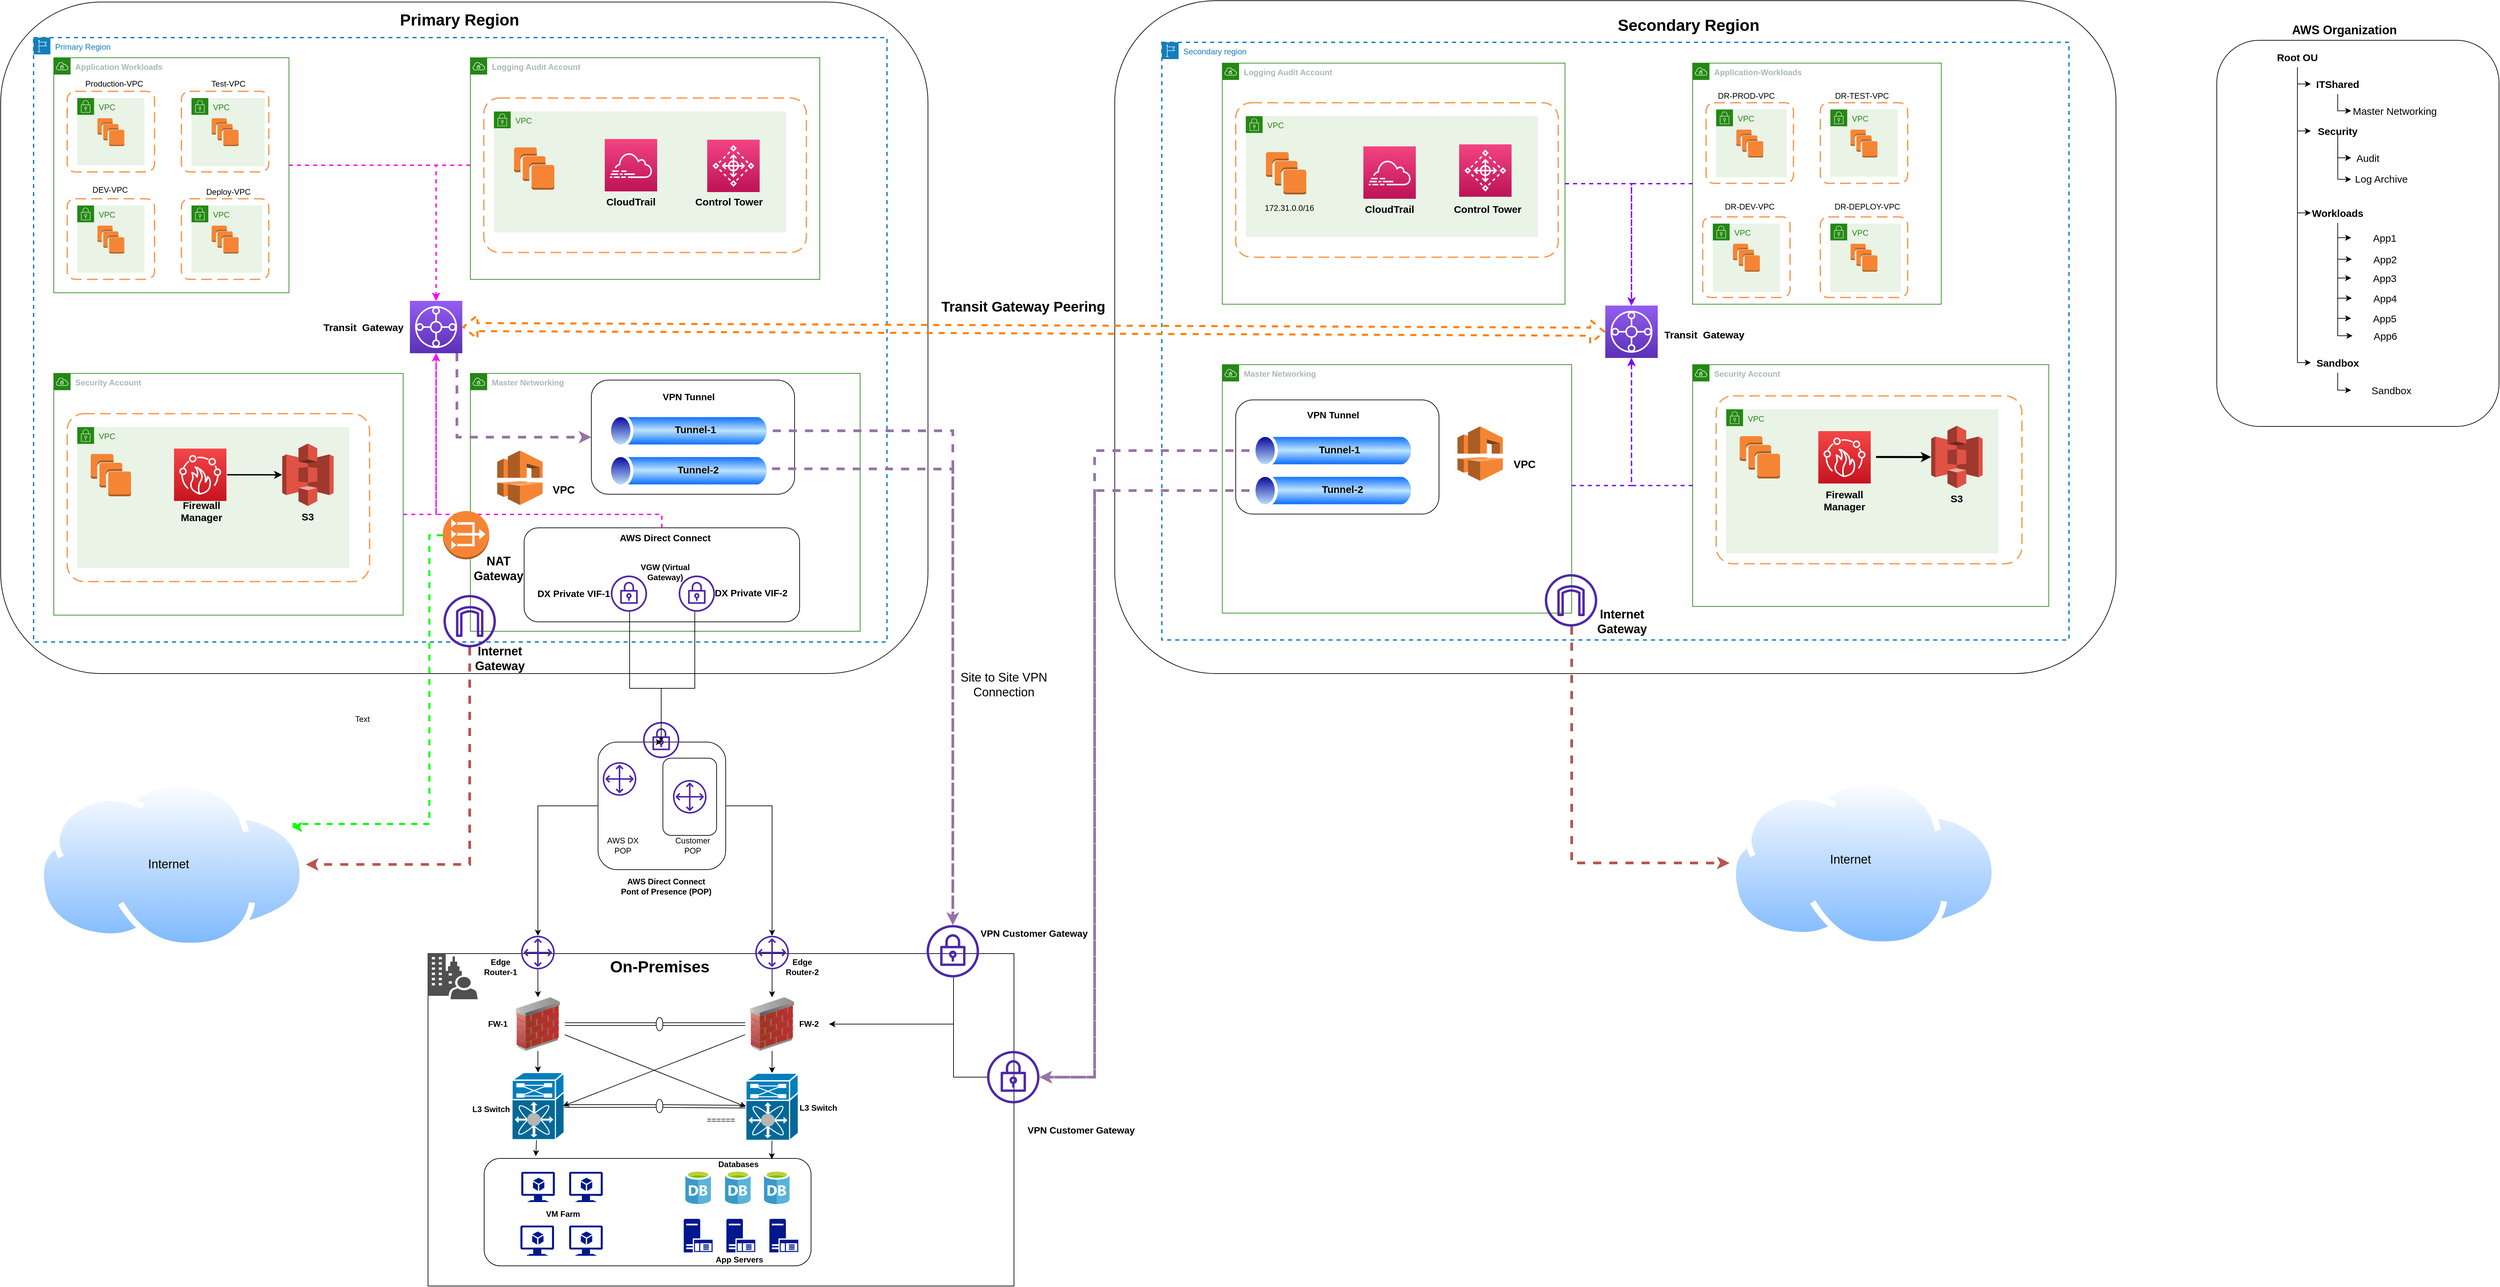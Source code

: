 <mxfile version="13.9.9" type="device"><diagram id="M-y5PRbdG5gRIuqvnCc3" name="Page-2"><mxGraphModel dx="3122" dy="976" grid="1" gridSize="10" guides="1" tooltips="1" connect="1" arrows="1" fold="1" page="1" pageScale="1" pageWidth="850" pageHeight="1100" math="0" shadow="0"><root><mxCell id="0"/><mxCell id="1" parent="0"/><mxCell id="vshwDh9mOPTIykXh83dr-1" value="======" style="rounded=0;whiteSpace=wrap;html=1;" parent="1" vertex="1"><mxGeometry x="-782" y="1599" width="872" height="495" as="geometry"/></mxCell><mxCell id="vshwDh9mOPTIykXh83dr-110" value="" style="rounded=1;whiteSpace=wrap;html=1;fontSize=24;" parent="1" vertex="1"><mxGeometry x="240" y="180" width="1490" height="1002" as="geometry"/></mxCell><mxCell id="dLaAz7J2zU8XVHETuuDe-1" value="" style="rounded=1;whiteSpace=wrap;html=1;fontSize=24;" parent="1" vertex="1"><mxGeometry x="-1418" y="182" width="1380" height="1000" as="geometry"/></mxCell><mxCell id="dLaAz7J2zU8XVHETuuDe-2" value="" style="rounded=1;whiteSpace=wrap;html=1;fontSize=24;" parent="1" vertex="1"><mxGeometry x="1880" y="239" width="420" height="575" as="geometry"/></mxCell><mxCell id="dLaAz7J2zU8XVHETuuDe-3" value="&lt;font style=&quot;font-size: 18px;&quot;&gt;AWS Organization&lt;/font&gt;" style="text;html=1;strokeColor=none;fillColor=none;align=center;verticalAlign=middle;whiteSpace=wrap;rounded=0;fontStyle=1" parent="1" vertex="1"><mxGeometry x="1990" y="209" width="160" height="30" as="geometry"/></mxCell><mxCell id="dLaAz7J2zU8XVHETuuDe-7" style="edgeStyle=orthogonalEdgeStyle;rounded=0;orthogonalLoop=1;jettySize=auto;html=1;entryX=0;entryY=0.5;entryDx=0;entryDy=0;fontSize=15;" parent="1" source="dLaAz7J2zU8XVHETuuDe-4" target="dLaAz7J2zU8XVHETuuDe-6" edge="1"><mxGeometry relative="1" as="geometry"/></mxCell><mxCell id="dLaAz7J2zU8XVHETuuDe-11" style="edgeStyle=orthogonalEdgeStyle;rounded=0;orthogonalLoop=1;jettySize=auto;html=1;entryX=0;entryY=0.5;entryDx=0;entryDy=0;fontSize=15;" parent="1" source="dLaAz7J2zU8XVHETuuDe-4" target="dLaAz7J2zU8XVHETuuDe-10" edge="1"><mxGeometry relative="1" as="geometry"/></mxCell><mxCell id="dLaAz7J2zU8XVHETuuDe-15" style="edgeStyle=orthogonalEdgeStyle;rounded=0;orthogonalLoop=1;jettySize=auto;html=1;entryX=0;entryY=0.5;entryDx=0;entryDy=0;fontSize=15;" parent="1" source="dLaAz7J2zU8XVHETuuDe-4" target="dLaAz7J2zU8XVHETuuDe-14" edge="1"><mxGeometry relative="1" as="geometry"/></mxCell><mxCell id="hhJyLnjdRHMhHu47NaTM-26" style="edgeStyle=orthogonalEdgeStyle;rounded=0;orthogonalLoop=1;jettySize=auto;html=1;entryX=0;entryY=0.5;entryDx=0;entryDy=0;fontSize=18;" parent="1" source="dLaAz7J2zU8XVHETuuDe-4" target="hhJyLnjdRHMhHu47NaTM-25" edge="1"><mxGeometry relative="1" as="geometry"/></mxCell><mxCell id="dLaAz7J2zU8XVHETuuDe-4" value="Root OU" style="text;html=1;strokeColor=none;fillColor=none;align=center;verticalAlign=middle;whiteSpace=wrap;rounded=0;fontSize=15;fontStyle=1" parent="1" vertex="1"><mxGeometry x="1900" y="249" width="200" height="30" as="geometry"/></mxCell><mxCell id="dLaAz7J2zU8XVHETuuDe-9" style="edgeStyle=orthogonalEdgeStyle;rounded=0;orthogonalLoop=1;jettySize=auto;html=1;entryX=0;entryY=0.5;entryDx=0;entryDy=0;fontSize=15;" parent="1" source="dLaAz7J2zU8XVHETuuDe-6" target="dLaAz7J2zU8XVHETuuDe-8" edge="1"><mxGeometry relative="1" as="geometry"/></mxCell><mxCell id="dLaAz7J2zU8XVHETuuDe-6" value="ITShared" style="text;html=1;strokeColor=none;fillColor=none;align=center;verticalAlign=middle;whiteSpace=wrap;rounded=0;fontSize=15;fontStyle=1" parent="1" vertex="1"><mxGeometry x="2020" y="289" width="80" height="30" as="geometry"/></mxCell><mxCell id="dLaAz7J2zU8XVHETuuDe-8" value="Master Networking" style="text;html=1;strokeColor=none;fillColor=none;align=center;verticalAlign=middle;whiteSpace=wrap;rounded=0;fontSize=15;" parent="1" vertex="1"><mxGeometry x="2080" y="329" width="130" height="30" as="geometry"/></mxCell><mxCell id="dLaAz7J2zU8XVHETuuDe-13" style="edgeStyle=orthogonalEdgeStyle;rounded=0;orthogonalLoop=1;jettySize=auto;html=1;entryX=0;entryY=0.5;entryDx=0;entryDy=0;fontSize=15;" parent="1" source="dLaAz7J2zU8XVHETuuDe-10" target="dLaAz7J2zU8XVHETuuDe-12" edge="1"><mxGeometry x="1" y="-51" relative="1" as="geometry"><mxPoint x="10" y="-1" as="offset"/></mxGeometry></mxCell><mxCell id="IGWhgkP-OzReXOtGgKd--40" style="edgeStyle=orthogonalEdgeStyle;rounded=0;orthogonalLoop=1;jettySize=auto;html=1;" parent="1" target="IGWhgkP-OzReXOtGgKd--3" edge="1"><mxGeometry relative="1" as="geometry"><mxPoint x="2060.059" y="376" as="sourcePoint"/><Array as="points"><mxPoint x="2060" y="446"/></Array></mxGeometry></mxCell><mxCell id="dLaAz7J2zU8XVHETuuDe-10" value="Security" style="text;html=1;strokeColor=none;fillColor=none;align=center;verticalAlign=middle;whiteSpace=wrap;rounded=0;fontSize=15;fontStyle=1" parent="1" vertex="1"><mxGeometry x="2020" y="359" width="80" height="30" as="geometry"/></mxCell><mxCell id="dLaAz7J2zU8XVHETuuDe-12" value="Audit" style="text;html=1;strokeColor=none;fillColor=none;align=center;verticalAlign=middle;whiteSpace=wrap;rounded=0;fontSize=15;" parent="1" vertex="1"><mxGeometry x="2080" y="399" width="50" height="30" as="geometry"/></mxCell><mxCell id="dLaAz7J2zU8XVHETuuDe-17" style="edgeStyle=orthogonalEdgeStyle;rounded=0;orthogonalLoop=1;jettySize=auto;html=1;entryX=0;entryY=0.5;entryDx=0;entryDy=0;fontSize=15;" parent="1" source="dLaAz7J2zU8XVHETuuDe-14" target="dLaAz7J2zU8XVHETuuDe-16" edge="1"><mxGeometry relative="1" as="geometry"/></mxCell><mxCell id="IGWhgkP-OzReXOtGgKd--35" style="edgeStyle=orthogonalEdgeStyle;rounded=0;orthogonalLoop=1;jettySize=auto;html=1;entryX=0;entryY=0.5;entryDx=0;entryDy=0;" parent="1" source="dLaAz7J2zU8XVHETuuDe-14" target="IGWhgkP-OzReXOtGgKd--30" edge="1"><mxGeometry relative="1" as="geometry"/></mxCell><mxCell id="IGWhgkP-OzReXOtGgKd--36" style="edgeStyle=orthogonalEdgeStyle;rounded=0;orthogonalLoop=1;jettySize=auto;html=1;entryX=0;entryY=0.5;entryDx=0;entryDy=0;" parent="1" source="dLaAz7J2zU8XVHETuuDe-14" target="IGWhgkP-OzReXOtGgKd--31" edge="1"><mxGeometry relative="1" as="geometry"><Array as="points"><mxPoint x="2060" y="593"/></Array></mxGeometry></mxCell><mxCell id="IGWhgkP-OzReXOtGgKd--37" style="edgeStyle=orthogonalEdgeStyle;rounded=0;orthogonalLoop=1;jettySize=auto;html=1;entryX=0;entryY=0.5;entryDx=0;entryDy=0;" parent="1" source="dLaAz7J2zU8XVHETuuDe-14" target="IGWhgkP-OzReXOtGgKd--32" edge="1"><mxGeometry relative="1" as="geometry"/></mxCell><mxCell id="IGWhgkP-OzReXOtGgKd--38" style="edgeStyle=orthogonalEdgeStyle;rounded=0;orthogonalLoop=1;jettySize=auto;html=1;entryX=0;entryY=0.5;entryDx=0;entryDy=0;" parent="1" source="dLaAz7J2zU8XVHETuuDe-14" target="IGWhgkP-OzReXOtGgKd--33" edge="1"><mxGeometry relative="1" as="geometry"/></mxCell><mxCell id="IGWhgkP-OzReXOtGgKd--39" style="edgeStyle=orthogonalEdgeStyle;rounded=0;orthogonalLoop=1;jettySize=auto;html=1;entryX=0;entryY=0.5;entryDx=0;entryDy=0;" parent="1" source="dLaAz7J2zU8XVHETuuDe-14" target="IGWhgkP-OzReXOtGgKd--34" edge="1"><mxGeometry relative="1" as="geometry"/></mxCell><mxCell id="dLaAz7J2zU8XVHETuuDe-14" value="Workloads" style="text;html=1;strokeColor=none;fillColor=none;align=center;verticalAlign=middle;whiteSpace=wrap;rounded=0;fontSize=15;fontStyle=1" parent="1" vertex="1"><mxGeometry x="2020" y="481" width="80" height="30" as="geometry"/></mxCell><mxCell id="dLaAz7J2zU8XVHETuuDe-16" value="App1" style="text;html=1;strokeColor=none;fillColor=none;align=center;verticalAlign=middle;whiteSpace=wrap;rounded=0;fontSize=15;" parent="1" vertex="1"><mxGeometry x="2080" y="518" width="100" height="30" as="geometry"/></mxCell><mxCell id="hgDUlFWxgDipCoAZAp5a-1" value="Primary Region" style="points=[[0,0],[0.25,0],[0.5,0],[0.75,0],[1,0],[1,0.25],[1,0.5],[1,0.75],[1,1],[0.75,1],[0.5,1],[0.25,1],[0,1],[0,0.75],[0,0.5],[0,0.25]];outlineConnect=0;gradientColor=none;html=1;whiteSpace=wrap;fontSize=12;fontStyle=0;container=1;pointerEvents=0;collapsible=0;recursiveResize=0;shape=mxgraph.aws4.group;grIcon=mxgraph.aws4.group_region;strokeColor=#147EBA;fillColor=none;verticalAlign=top;align=left;spacingLeft=30;fontColor=#147EBA;dashed=1;strokeWidth=2;" parent="1" vertex="1"><mxGeometry x="-1369" y="235" width="1270" height="900" as="geometry"/></mxCell><mxCell id="IGWhgkP-OzReXOtGgKd--149" style="edgeStyle=orthogonalEdgeStyle;rounded=0;orthogonalLoop=1;jettySize=auto;html=1;entryX=0.5;entryY=0;entryDx=0;entryDy=0;entryPerimeter=0;dashed=1;strokeColor=#FF00FF;strokeWidth=2;" parent="hgDUlFWxgDipCoAZAp5a-1" source="9hTiY2ofEWtKA2A9wq1_-1" target="vshwDh9mOPTIykXh83dr-111" edge="1"><mxGeometry relative="1" as="geometry"><Array as="points"><mxPoint x="599" y="190"/></Array></mxGeometry></mxCell><mxCell id="9hTiY2ofEWtKA2A9wq1_-1" value="&lt;b&gt;Application Workloads&lt;/b&gt;" style="points=[[0,0],[0.25,0],[0.5,0],[0.75,0],[1,0],[1,0.25],[1,0.5],[1,0.75],[1,1],[0.75,1],[0.5,1],[0.25,1],[0,1],[0,0.75],[0,0.5],[0,0.25]];outlineConnect=0;gradientColor=none;html=1;whiteSpace=wrap;fontSize=12;fontStyle=0;container=1;pointerEvents=0;collapsible=0;recursiveResize=0;shape=mxgraph.aws4.group;grIcon=mxgraph.aws4.group_vpc;strokeColor=#248814;fillColor=none;verticalAlign=top;align=left;spacingLeft=30;fontColor=#AAB7B8;dashed=0;" parent="hgDUlFWxgDipCoAZAp5a-1" vertex="1"><mxGeometry x="30" y="30" width="350" height="350" as="geometry"/></mxCell><mxCell id="1slLA28ZxjL50AMuRUEZ-1" value="" style="rounded=1;arcSize=10;dashed=1;strokeColor=#F59D56;fillColor=none;gradientColor=none;dashPattern=8 4;strokeWidth=2;" parent="9hTiY2ofEWtKA2A9wq1_-1" vertex="1"><mxGeometry x="20" y="50" width="130" height="120" as="geometry"/></mxCell><mxCell id="tK9VNVJIIxNaPiYcPws2-1" value="VPC" style="points=[[0,0],[0.25,0],[0.5,0],[0.75,0],[1,0],[1,0.25],[1,0.5],[1,0.75],[1,1],[0.75,1],[0.5,1],[0.25,1],[0,1],[0,0.75],[0,0.5],[0,0.25]];outlineConnect=0;gradientColor=none;html=1;whiteSpace=wrap;fontSize=12;fontStyle=0;container=1;pointerEvents=0;collapsible=0;recursiveResize=0;shape=mxgraph.aws4.group;grIcon=mxgraph.aws4.group_security_group;grStroke=0;strokeColor=#248814;fillColor=#E9F3E6;verticalAlign=top;align=left;spacingLeft=30;fontColor=#248814;dashed=0;" parent="9hTiY2ofEWtKA2A9wq1_-1" vertex="1"><mxGeometry x="35" y="60" width="100" height="100" as="geometry"/></mxCell><mxCell id="tK9VNVJIIxNaPiYcPws2-2" value="" style="outlineConnect=0;dashed=0;verticalLabelPosition=bottom;verticalAlign=top;align=center;html=1;shape=mxgraph.aws3.instances;fillColor=#F58534;gradientColor=none;" parent="tK9VNVJIIxNaPiYcPws2-1" vertex="1"><mxGeometry x="30" y="30" width="40" height="41.5" as="geometry"/></mxCell><mxCell id="IGWhgkP-OzReXOtGgKd--188" value="" style="rounded=1;arcSize=10;dashed=1;strokeColor=#F59D56;fillColor=none;gradientColor=none;dashPattern=8 4;strokeWidth=2;" parent="9hTiY2ofEWtKA2A9wq1_-1" vertex="1"><mxGeometry x="190" y="50" width="130" height="120" as="geometry"/></mxCell><mxCell id="IGWhgkP-OzReXOtGgKd--189" value="VPC" style="points=[[0,0],[0.25,0],[0.5,0],[0.75,0],[1,0],[1,0.25],[1,0.5],[1,0.75],[1,1],[0.75,1],[0.5,1],[0.25,1],[0,1],[0,0.75],[0,0.5],[0,0.25]];outlineConnect=0;gradientColor=none;html=1;whiteSpace=wrap;fontSize=12;fontStyle=0;container=1;pointerEvents=0;collapsible=0;recursiveResize=0;shape=mxgraph.aws4.group;grIcon=mxgraph.aws4.group_security_group;grStroke=0;strokeColor=#248814;fillColor=#E9F3E6;verticalAlign=top;align=left;spacingLeft=30;fontColor=#248814;dashed=0;" parent="9hTiY2ofEWtKA2A9wq1_-1" vertex="1"><mxGeometry x="205" y="60" width="109" height="101.5" as="geometry"/></mxCell><mxCell id="IGWhgkP-OzReXOtGgKd--190" value="" style="outlineConnect=0;dashed=0;verticalLabelPosition=bottom;verticalAlign=top;align=center;html=1;shape=mxgraph.aws3.instances;fillColor=#F58534;gradientColor=none;" parent="IGWhgkP-OzReXOtGgKd--189" vertex="1"><mxGeometry x="30" y="30" width="40" height="41.5" as="geometry"/></mxCell><mxCell id="IGWhgkP-OzReXOtGgKd--196" value="" style="rounded=1;arcSize=10;dashed=1;strokeColor=#F59D56;fillColor=none;gradientColor=none;dashPattern=8 4;strokeWidth=2;" parent="9hTiY2ofEWtKA2A9wq1_-1" vertex="1"><mxGeometry x="20" y="210" width="130" height="120" as="geometry"/></mxCell><mxCell id="IGWhgkP-OzReXOtGgKd--197" value="VPC" style="points=[[0,0],[0.25,0],[0.5,0],[0.75,0],[1,0],[1,0.25],[1,0.5],[1,0.75],[1,1],[0.75,1],[0.5,1],[0.25,1],[0,1],[0,0.75],[0,0.5],[0,0.25]];outlineConnect=0;gradientColor=none;html=1;whiteSpace=wrap;fontSize=12;fontStyle=0;container=1;pointerEvents=0;collapsible=0;recursiveResize=0;shape=mxgraph.aws4.group;grIcon=mxgraph.aws4.group_security_group;grStroke=0;strokeColor=#248814;fillColor=#E9F3E6;verticalAlign=top;align=left;spacingLeft=30;fontColor=#248814;dashed=0;" parent="9hTiY2ofEWtKA2A9wq1_-1" vertex="1"><mxGeometry x="35" y="220" width="100" height="100" as="geometry"/></mxCell><mxCell id="IGWhgkP-OzReXOtGgKd--198" value="" style="outlineConnect=0;dashed=0;verticalLabelPosition=bottom;verticalAlign=top;align=center;html=1;shape=mxgraph.aws3.instances;fillColor=#F58534;gradientColor=none;" parent="IGWhgkP-OzReXOtGgKd--197" vertex="1"><mxGeometry x="30" y="30" width="40" height="41.5" as="geometry"/></mxCell><mxCell id="IGWhgkP-OzReXOtGgKd--200" value="" style="rounded=1;arcSize=10;dashed=1;strokeColor=#F59D56;fillColor=none;gradientColor=none;dashPattern=8 4;strokeWidth=2;" parent="9hTiY2ofEWtKA2A9wq1_-1" vertex="1"><mxGeometry x="190" y="210" width="130" height="120" as="geometry"/></mxCell><mxCell id="IGWhgkP-OzReXOtGgKd--201" value="VPC" style="points=[[0,0],[0.25,0],[0.5,0],[0.75,0],[1,0],[1,0.25],[1,0.5],[1,0.75],[1,1],[0.75,1],[0.5,1],[0.25,1],[0,1],[0,0.75],[0,0.5],[0,0.25]];outlineConnect=0;gradientColor=none;html=1;whiteSpace=wrap;fontSize=12;fontStyle=0;container=1;pointerEvents=0;collapsible=0;recursiveResize=0;shape=mxgraph.aws4.group;grIcon=mxgraph.aws4.group_security_group;grStroke=0;strokeColor=#248814;fillColor=#E9F3E6;verticalAlign=top;align=left;spacingLeft=30;fontColor=#248814;dashed=0;" parent="9hTiY2ofEWtKA2A9wq1_-1" vertex="1"><mxGeometry x="205" y="220" width="105" height="100" as="geometry"/></mxCell><mxCell id="IGWhgkP-OzReXOtGgKd--202" value="" style="outlineConnect=0;dashed=0;verticalLabelPosition=bottom;verticalAlign=top;align=center;html=1;shape=mxgraph.aws3.instances;fillColor=#F58534;gradientColor=none;" parent="IGWhgkP-OzReXOtGgKd--201" vertex="1"><mxGeometry x="30" y="30" width="40" height="41.5" as="geometry"/></mxCell><mxCell id="IGWhgkP-OzReXOtGgKd--232" value="Production-VPC" style="text;html=1;strokeColor=none;fillColor=none;align=center;verticalAlign=middle;whiteSpace=wrap;rounded=0;" parent="9hTiY2ofEWtKA2A9wq1_-1" vertex="1"><mxGeometry x="35" y="24" width="110" height="30" as="geometry"/></mxCell><mxCell id="IGWhgkP-OzReXOtGgKd--233" value="Test-VPC" style="text;html=1;strokeColor=none;fillColor=none;align=center;verticalAlign=middle;whiteSpace=wrap;rounded=0;" parent="9hTiY2ofEWtKA2A9wq1_-1" vertex="1"><mxGeometry x="205" y="24" width="110" height="30" as="geometry"/></mxCell><mxCell id="IGWhgkP-OzReXOtGgKd--236" value="Deploy-VPC" style="text;html=1;strokeColor=none;fillColor=none;align=center;verticalAlign=middle;whiteSpace=wrap;rounded=0;" parent="9hTiY2ofEWtKA2A9wq1_-1" vertex="1"><mxGeometry x="205" y="185" width="110" height="30" as="geometry"/></mxCell><mxCell id="IGWhgkP-OzReXOtGgKd--148" style="edgeStyle=orthogonalEdgeStyle;rounded=0;orthogonalLoop=1;jettySize=auto;html=1;dashed=1;strokeColor=#FF00FF;strokeWidth=2;" parent="hgDUlFWxgDipCoAZAp5a-1" source="tK9VNVJIIxNaPiYcPws2-29" target="vshwDh9mOPTIykXh83dr-111" edge="1"><mxGeometry relative="1" as="geometry"><Array as="points"><mxPoint x="599" y="710"/></Array></mxGeometry></mxCell><mxCell id="tK9VNVJIIxNaPiYcPws2-29" value="&lt;b&gt;Security Account&lt;/b&gt;" style="points=[[0,0],[0.25,0],[0.5,0],[0.75,0],[1,0],[1,0.25],[1,0.5],[1,0.75],[1,1],[0.75,1],[0.5,1],[0.25,1],[0,1],[0,0.75],[0,0.5],[0,0.25]];outlineConnect=0;gradientColor=none;html=1;whiteSpace=wrap;fontSize=12;fontStyle=0;container=1;pointerEvents=0;collapsible=0;recursiveResize=0;shape=mxgraph.aws4.group;grIcon=mxgraph.aws4.group_vpc;strokeColor=#248814;fillColor=none;verticalAlign=top;align=left;spacingLeft=30;fontColor=#AAB7B8;dashed=0;" parent="hgDUlFWxgDipCoAZAp5a-1" vertex="1"><mxGeometry x="30" y="500" width="520" height="360" as="geometry"/></mxCell><mxCell id="tK9VNVJIIxNaPiYcPws2-30" value="" style="rounded=1;arcSize=10;dashed=1;strokeColor=#F59D56;fillColor=none;gradientColor=none;dashPattern=8 4;strokeWidth=2;" parent="tK9VNVJIIxNaPiYcPws2-29" vertex="1"><mxGeometry x="20" y="60" width="450" height="250" as="geometry"/></mxCell><mxCell id="tK9VNVJIIxNaPiYcPws2-34" value="VPC" style="points=[[0,0],[0.25,0],[0.5,0],[0.75,0],[1,0],[1,0.25],[1,0.5],[1,0.75],[1,1],[0.75,1],[0.5,1],[0.25,1],[0,1],[0,0.75],[0,0.5],[0,0.25]];outlineConnect=0;gradientColor=none;html=1;whiteSpace=wrap;fontSize=12;fontStyle=0;container=1;pointerEvents=0;collapsible=0;recursiveResize=0;shape=mxgraph.aws4.group;grIcon=mxgraph.aws4.group_security_group;grStroke=0;strokeColor=#248814;fillColor=#E9F3E6;verticalAlign=top;align=left;spacingLeft=30;fontColor=#248814;dashed=0;" parent="tK9VNVJIIxNaPiYcPws2-29" vertex="1"><mxGeometry x="35" y="80" width="405" height="210" as="geometry"/></mxCell><mxCell id="tK9VNVJIIxNaPiYcPws2-35" value="" style="outlineConnect=0;dashed=0;verticalLabelPosition=bottom;verticalAlign=top;align=center;html=1;shape=mxgraph.aws3.instances;fillColor=#F58534;gradientColor=none;" parent="tK9VNVJIIxNaPiYcPws2-34" vertex="1"><mxGeometry x="20" y="40" width="60" height="63" as="geometry"/></mxCell><mxCell id="aW3jeQAMFCN2xKjrizYB-23" value="Firewall Manager" style="text;html=1;strokeColor=none;fillColor=none;align=center;verticalAlign=middle;whiteSpace=wrap;rounded=0;fontSize=15;fontStyle=1" parent="tK9VNVJIIxNaPiYcPws2-34" vertex="1"><mxGeometry x="155" y="110" width="60" height="30" as="geometry"/></mxCell><mxCell id="aW3jeQAMFCN2xKjrizYB-26" style="edgeStyle=orthogonalEdgeStyle;rounded=0;jumpStyle=arc;orthogonalLoop=1;jettySize=auto;html=1;entryX=0;entryY=0.5;entryDx=0;entryDy=0;entryPerimeter=0;strokeWidth=2;fontSize=18;" parent="tK9VNVJIIxNaPiYcPws2-29" target="aW3jeQAMFCN2xKjrizYB-24" edge="1"><mxGeometry relative="1" as="geometry"><mxPoint x="258" y="151" as="sourcePoint"/></mxGeometry></mxCell><mxCell id="aW3jeQAMFCN2xKjrizYB-24" value="" style="outlineConnect=0;dashed=0;verticalLabelPosition=bottom;verticalAlign=top;align=center;html=1;shape=mxgraph.aws3.s3;fillColor=#E05243;gradientColor=none;fontSize=18;" parent="tK9VNVJIIxNaPiYcPws2-29" vertex="1"><mxGeometry x="340" y="104.5" width="76.5" height="93" as="geometry"/></mxCell><mxCell id="aW3jeQAMFCN2xKjrizYB-25" value="S3" style="text;html=1;strokeColor=none;fillColor=none;align=center;verticalAlign=middle;whiteSpace=wrap;rounded=0;fontSize=15;fontStyle=1" parent="tK9VNVJIIxNaPiYcPws2-29" vertex="1"><mxGeometry x="348.25" y="197.5" width="60" height="30" as="geometry"/></mxCell><mxCell id="VnHaV5oiYNN-6DVyHk1L-121" value="" style="sketch=0;points=[[0,0,0],[0.25,0,0],[0.5,0,0],[0.75,0,0],[1,0,0],[0,1,0],[0.25,1,0],[0.5,1,0],[0.75,1,0],[1,1,0],[0,0.25,0],[0,0.5,0],[0,0.75,0],[1,0.25,0],[1,0.5,0],[1,0.75,0]];outlineConnect=0;fontColor=#232F3E;gradientColor=#F54749;gradientDirection=north;fillColor=#C7131F;strokeColor=#ffffff;dashed=0;verticalLabelPosition=bottom;verticalAlign=top;align=center;html=1;fontSize=12;fontStyle=0;aspect=fixed;shape=mxgraph.aws4.resourceIcon;resIcon=mxgraph.aws4.firewall_manager;dashPattern=8 8;strokeWidth=2;" parent="tK9VNVJIIxNaPiYcPws2-29" vertex="1"><mxGeometry x="179" y="112" width="78" height="78" as="geometry"/></mxCell><mxCell id="IGWhgkP-OzReXOtGgKd--178" style="edgeStyle=orthogonalEdgeStyle;rounded=0;orthogonalLoop=1;jettySize=auto;html=1;dashed=1;strokeColor=#FF00FF;strokeWidth=2;" parent="hgDUlFWxgDipCoAZAp5a-1" source="IGWhgkP-OzReXOtGgKd--4" target="vshwDh9mOPTIykXh83dr-111" edge="1"><mxGeometry relative="1" as="geometry"><Array as="points"><mxPoint x="599" y="190"/></Array></mxGeometry></mxCell><mxCell id="IGWhgkP-OzReXOtGgKd--4" value="&lt;b&gt;Logging Audit Account&lt;/b&gt;" style="points=[[0,0],[0.25,0],[0.5,0],[0.75,0],[1,0],[1,0.25],[1,0.5],[1,0.75],[1,1],[0.75,1],[0.5,1],[0.25,1],[0,1],[0,0.75],[0,0.5],[0,0.25]];outlineConnect=0;gradientColor=none;html=1;whiteSpace=wrap;fontSize=12;fontStyle=0;container=1;pointerEvents=0;collapsible=0;recursiveResize=0;shape=mxgraph.aws4.group;grIcon=mxgraph.aws4.group_vpc;strokeColor=#248814;fillColor=none;verticalAlign=top;align=left;spacingLeft=30;fontColor=#AAB7B8;dashed=0;" parent="hgDUlFWxgDipCoAZAp5a-1" vertex="1"><mxGeometry x="650" y="30" width="520" height="330" as="geometry"/></mxCell><mxCell id="IGWhgkP-OzReXOtGgKd--5" value="" style="rounded=1;arcSize=10;dashed=1;strokeColor=#F59D56;fillColor=none;gradientColor=none;dashPattern=8 4;strokeWidth=2;" parent="IGWhgkP-OzReXOtGgKd--4" vertex="1"><mxGeometry x="20" y="60" width="480" height="230" as="geometry"/></mxCell><mxCell id="IGWhgkP-OzReXOtGgKd--7" value="VPC" style="points=[[0,0],[0.25,0],[0.5,0],[0.75,0],[1,0],[1,0.25],[1,0.5],[1,0.75],[1,1],[0.75,1],[0.5,1],[0.25,1],[0,1],[0,0.75],[0,0.5],[0,0.25]];outlineConnect=0;gradientColor=none;html=1;whiteSpace=wrap;fontSize=12;fontStyle=0;container=1;pointerEvents=0;collapsible=0;recursiveResize=0;shape=mxgraph.aws4.group;grIcon=mxgraph.aws4.group_security_group;grStroke=0;strokeColor=#248814;fillColor=#E9F3E6;verticalAlign=top;align=left;spacingLeft=30;fontColor=#248814;dashed=0;" parent="IGWhgkP-OzReXOtGgKd--4" vertex="1"><mxGeometry x="35" y="80" width="435" height="180" as="geometry"/></mxCell><mxCell id="IGWhgkP-OzReXOtGgKd--8" value="" style="outlineConnect=0;dashed=0;verticalLabelPosition=bottom;verticalAlign=top;align=center;html=1;shape=mxgraph.aws3.instances;fillColor=#F58534;gradientColor=none;" parent="IGWhgkP-OzReXOtGgKd--7" vertex="1"><mxGeometry x="30" y="53.5" width="60" height="63" as="geometry"/></mxCell><mxCell id="aW3jeQAMFCN2xKjrizYB-41" value="" style="sketch=0;points=[[0,0,0],[0.25,0,0],[0.5,0,0],[0.75,0,0],[1,0,0],[0,1,0],[0.25,1,0],[0.5,1,0],[0.75,1,0],[1,1,0],[0,0.25,0],[0,0.5,0],[0,0.75,0],[1,0.25,0],[1,0.5,0],[1,0.75,0]];points=[[0,0,0],[0.25,0,0],[0.5,0,0],[0.75,0,0],[1,0,0],[0,1,0],[0.25,1,0],[0.5,1,0],[0.75,1,0],[1,1,0],[0,0.25,0],[0,0.5,0],[0,0.75,0],[1,0.25,0],[1,0.5,0],[1,0.75,0]];outlineConnect=0;fontColor=#232F3E;gradientColor=#F34482;gradientDirection=north;fillColor=#BC1356;strokeColor=#ffffff;dashed=0;verticalLabelPosition=bottom;verticalAlign=top;align=center;html=1;fontSize=12;fontStyle=0;aspect=fixed;shape=mxgraph.aws4.resourceIcon;resIcon=mxgraph.aws4.control_tower;" parent="IGWhgkP-OzReXOtGgKd--7" vertex="1"><mxGeometry x="317.5" y="42" width="78" height="78" as="geometry"/></mxCell><mxCell id="aW3jeQAMFCN2xKjrizYB-37" value="" style="sketch=0;points=[[0,0,0],[0.25,0,0],[0.5,0,0],[0.75,0,0],[1,0,0],[0,1,0],[0.25,1,0],[0.5,1,0],[0.75,1,0],[1,1,0],[0,0.25,0],[0,0.5,0],[0,0.75,0],[1,0.25,0],[1,0.5,0],[1,0.75,0]];points=[[0,0,0],[0.25,0,0],[0.5,0,0],[0.75,0,0],[1,0,0],[0,1,0],[0.25,1,0],[0.5,1,0],[0.75,1,0],[1,1,0],[0,0.25,0],[0,0.5,0],[0,0.75,0],[1,0.25,0],[1,0.5,0],[1,0.75,0]];outlineConnect=0;fontColor=#232F3E;gradientColor=#F34482;gradientDirection=north;fillColor=#BC1356;strokeColor=#ffffff;dashed=0;verticalLabelPosition=bottom;verticalAlign=top;align=center;html=1;fontSize=12;fontStyle=0;aspect=fixed;shape=mxgraph.aws4.resourceIcon;resIcon=mxgraph.aws4.cloudtrail;" parent="IGWhgkP-OzReXOtGgKd--4" vertex="1"><mxGeometry x="200" y="121" width="78" height="78" as="geometry"/></mxCell><mxCell id="aW3jeQAMFCN2xKjrizYB-38" value="CloudTrail" style="text;html=1;strokeColor=none;fillColor=none;align=center;verticalAlign=middle;whiteSpace=wrap;rounded=0;fontSize=15;fontStyle=1" parent="IGWhgkP-OzReXOtGgKd--4" vertex="1"><mxGeometry x="209" y="199" width="60" height="30" as="geometry"/></mxCell><mxCell id="aW3jeQAMFCN2xKjrizYB-42" value="Control Tower" style="text;html=1;strokeColor=none;fillColor=none;align=center;verticalAlign=middle;whiteSpace=wrap;rounded=0;fontSize=15;fontStyle=1" parent="IGWhgkP-OzReXOtGgKd--4" vertex="1"><mxGeometry x="330" y="199" width="110" height="30" as="geometry"/></mxCell><mxCell id="IGWhgkP-OzReXOtGgKd--17" value="&lt;b&gt;Master Networking&lt;/b&gt;" style="points=[[0,0],[0.25,0],[0.5,0],[0.75,0],[1,0],[1,0.25],[1,0.5],[1,0.75],[1,1],[0.75,1],[0.5,1],[0.25,1],[0,1],[0,0.75],[0,0.5],[0,0.25]];outlineConnect=0;gradientColor=none;html=1;whiteSpace=wrap;fontSize=12;fontStyle=0;container=1;pointerEvents=0;collapsible=0;recursiveResize=0;shape=mxgraph.aws4.group;grIcon=mxgraph.aws4.group_vpc;strokeColor=#248814;fillColor=none;verticalAlign=top;align=left;spacingLeft=30;fontColor=#AAB7B8;dashed=0;" parent="hgDUlFWxgDipCoAZAp5a-1" vertex="1"><mxGeometry x="650" y="500" width="580" height="384" as="geometry"/></mxCell><mxCell id="kcUAVvvXJD9ymez8MMnD-50" value="" style="whiteSpace=wrap;html=1;rounded=1;" parent="IGWhgkP-OzReXOtGgKd--17" vertex="1"><mxGeometry x="80" y="230" width="410" height="140" as="geometry"/></mxCell><mxCell id="kcUAVvvXJD9ymez8MMnD-42" value="" style="sketch=0;outlineConnect=0;fontColor=#232F3E;gradientColor=none;fillColor=#4D27AA;strokeColor=none;dashed=0;verticalLabelPosition=bottom;verticalAlign=top;align=center;html=1;fontSize=12;fontStyle=0;aspect=fixed;pointerEvents=1;shape=mxgraph.aws4.vpn_gateway;" parent="IGWhgkP-OzReXOtGgKd--17" vertex="1"><mxGeometry x="310" y="301" width="54" height="54" as="geometry"/></mxCell><mxCell id="kcUAVvvXJD9ymez8MMnD-45" value="&lt;font style=&quot;font-size: 14px;&quot;&gt;&lt;b&gt;DX Private VIF-2&lt;/b&gt;&lt;br&gt;&lt;/font&gt;" style="text;html=1;strokeColor=none;fillColor=none;align=center;verticalAlign=middle;whiteSpace=wrap;rounded=0;fontSize=18;" parent="IGWhgkP-OzReXOtGgKd--17" vertex="1"><mxGeometry x="352.5" y="311" width="130" height="29" as="geometry"/></mxCell><mxCell id="w6PW0gd_mkZA8JuZA07s-1" value="&lt;b&gt;VGW (Virtual Gateway)&lt;/b&gt;" style="text;html=1;strokeColor=none;fillColor=none;align=center;verticalAlign=middle;whiteSpace=wrap;rounded=0;" parent="IGWhgkP-OzReXOtGgKd--17" vertex="1"><mxGeometry x="234" y="281" width="112" height="30" as="geometry"/></mxCell><mxCell id="kcUAVvvXJD9ymez8MMnD-51" value="&lt;b&gt;&lt;font style=&quot;font-size: 14px;&quot;&gt;AWS Direct Connect&lt;/font&gt;&lt;/b&gt;" style="text;html=1;strokeColor=none;fillColor=none;align=center;verticalAlign=middle;whiteSpace=wrap;rounded=0;" parent="IGWhgkP-OzReXOtGgKd--17" vertex="1"><mxGeometry x="220" y="230" width="140" height="30" as="geometry"/></mxCell><mxCell id="aW3jeQAMFCN2xKjrizYB-6" value="" style="whiteSpace=wrap;html=1;rounded=1;" parent="IGWhgkP-OzReXOtGgKd--17" vertex="1"><mxGeometry x="180" y="10" width="302.5" height="170" as="geometry"/></mxCell><mxCell id="aW3jeQAMFCN2xKjrizYB-8" value="&lt;font style=&quot;font-size: 14px;&quot;&gt;&lt;b&gt;VPN Tunnel&lt;/b&gt;&lt;br&gt;&lt;/font&gt;" style="text;html=1;strokeColor=none;fillColor=none;align=center;verticalAlign=middle;whiteSpace=wrap;rounded=0;" parent="IGWhgkP-OzReXOtGgKd--17" vertex="1"><mxGeometry x="217" y="20" width="216" height="30" as="geometry"/></mxCell><mxCell id="aW3jeQAMFCN2xKjrizYB-9" value="" style="aspect=fixed;perimeter=ellipsePerimeter;html=1;align=center;shadow=0;dashed=0;spacingTop=3;image;image=img/lib/active_directory/tunnel.svg;fontSize=14;" parent="IGWhgkP-OzReXOtGgKd--17" vertex="1"><mxGeometry x="200.5" y="60.5" width="249.5" height="49.9" as="geometry"/></mxCell><mxCell id="aW3jeQAMFCN2xKjrizYB-10" value="" style="aspect=fixed;perimeter=ellipsePerimeter;html=1;align=center;shadow=0;dashed=0;spacingTop=3;image;image=img/lib/active_directory/tunnel.svg;fontSize=14;" parent="IGWhgkP-OzReXOtGgKd--17" vertex="1"><mxGeometry x="200.5" y="120" width="249.5" height="49.9" as="geometry"/></mxCell><mxCell id="aW3jeQAMFCN2xKjrizYB-12" value="Tunnel-2" style="text;html=1;strokeColor=none;fillColor=none;align=center;verticalAlign=middle;whiteSpace=wrap;rounded=0;fontSize=15;fontStyle=1" parent="IGWhgkP-OzReXOtGgKd--17" vertex="1"><mxGeometry x="243" y="127.95" width="192" height="30" as="geometry"/></mxCell><mxCell id="aW3jeQAMFCN2xKjrizYB-11" value="Tunnel-1" style="text;html=1;strokeColor=none;fillColor=none;align=center;verticalAlign=middle;whiteSpace=wrap;rounded=0;fontSize=15;fontStyle=1" parent="IGWhgkP-OzReXOtGgKd--17" vertex="1"><mxGeometry x="245" y="68.45" width="180" height="30" as="geometry"/></mxCell><mxCell id="HT8-jCR1vPojso-gWihx-1" value="&lt;font style=&quot;font-size: 18px;&quot;&gt;NAT&lt;br&gt;Gateway&lt;/font&gt;" style="text;html=1;strokeColor=none;fillColor=none;align=center;verticalAlign=middle;whiteSpace=wrap;rounded=0;fontSize=15;fontStyle=1" parent="IGWhgkP-OzReXOtGgKd--17" vertex="1"><mxGeometry x="-33" y="276" width="150" height="30" as="geometry"/></mxCell><mxCell id="VnHaV5oiYNN-6DVyHk1L-1" value="&lt;b&gt;&lt;font style=&quot;font-size: 16px;&quot;&gt;VPC&lt;/font&gt;&lt;/b&gt;" style="text;strokeColor=none;align=center;fillColor=none;html=1;verticalAlign=middle;whiteSpace=wrap;rounded=0;" parent="IGWhgkP-OzReXOtGgKd--17" vertex="1"><mxGeometry x="109" y="157.95" width="60" height="30" as="geometry"/></mxCell><mxCell id="aW3jeQAMFCN2xKjrizYB-16" style="edgeStyle=orthogonalEdgeStyle;rounded=0;jumpStyle=arc;orthogonalLoop=1;jettySize=auto;html=1;entryX=0;entryY=0.5;entryDx=0;entryDy=0;dashed=1;strokeWidth=4;fontSize=14;fillColor=#e1d5e7;strokeColor=#9673a6;" parent="hgDUlFWxgDipCoAZAp5a-1" source="vshwDh9mOPTIykXh83dr-111" target="aW3jeQAMFCN2xKjrizYB-6" edge="1"><mxGeometry relative="1" as="geometry"><Array as="points"><mxPoint x="630" y="595"/></Array></mxGeometry></mxCell><mxCell id="vshwDh9mOPTIykXh83dr-111" value="" style="sketch=0;points=[[0,0,0],[0.25,0,0],[0.5,0,0],[0.75,0,0],[1,0,0],[0,1,0],[0.25,1,0],[0.5,1,0],[0.75,1,0],[1,1,0],[0,0.25,0],[0,0.5,0],[0,0.75,0],[1,0.25,0],[1,0.5,0],[1,0.75,0]];outlineConnect=0;fontColor=#232F3E;gradientColor=#945DF2;gradientDirection=north;fillColor=#5A30B5;strokeColor=#ffffff;dashed=0;verticalLabelPosition=bottom;verticalAlign=top;align=center;html=1;fontSize=12;fontStyle=0;aspect=fixed;shape=mxgraph.aws4.resourceIcon;resIcon=mxgraph.aws4.transit_gateway;" parent="hgDUlFWxgDipCoAZAp5a-1" vertex="1"><mxGeometry x="560" y="392" width="78" height="78" as="geometry"/></mxCell><mxCell id="IGWhgkP-OzReXOtGgKd--186" style="edgeStyle=orthogonalEdgeStyle;rounded=0;orthogonalLoop=1;jettySize=auto;html=1;dashed=1;strokeColor=#FF00FF;strokeWidth=2;exitX=0.5;exitY=0;exitDx=0;exitDy=0;" parent="hgDUlFWxgDipCoAZAp5a-1" source="kcUAVvvXJD9ymez8MMnD-50" edge="1"><mxGeometry relative="1" as="geometry"><mxPoint x="599" y="470" as="targetPoint"/><Array as="points"><mxPoint x="935" y="710"/><mxPoint x="599" y="710"/></Array></mxGeometry></mxCell><mxCell id="mfJ_MkbNRYk8dwtQc5kF-1" value="" style="sketch=0;outlineConnect=0;fontColor=#232F3E;gradientColor=none;fillColor=#4D27AA;strokeColor=none;dashed=0;verticalLabelPosition=bottom;verticalAlign=top;align=center;html=1;fontSize=12;fontStyle=0;aspect=fixed;pointerEvents=1;shape=mxgraph.aws4.vpn_gateway;" parent="hgDUlFWxgDipCoAZAp5a-1" vertex="1"><mxGeometry x="859" y="801" width="54" height="54" as="geometry"/></mxCell><mxCell id="aW3jeQAMFCN2xKjrizYB-17" value="" style="sketch=0;outlineConnect=0;fontColor=#232F3E;gradientColor=none;fillColor=#4D27AA;strokeColor=none;dashed=0;verticalLabelPosition=bottom;verticalAlign=top;align=center;html=1;fontSize=12;fontStyle=0;aspect=fixed;pointerEvents=1;shape=mxgraph.aws4.internet_gateway;" parent="hgDUlFWxgDipCoAZAp5a-1" vertex="1"><mxGeometry x="610" y="830" width="78" height="78" as="geometry"/></mxCell><mxCell id="vshwDh9mOPTIykXh83dr-116" value="Transit&amp;nbsp; Gateway" style="text;html=1;strokeColor=none;fillColor=none;align=center;verticalAlign=middle;whiteSpace=wrap;rounded=0;fontSize=15;fontStyle=1" parent="hgDUlFWxgDipCoAZAp5a-1" vertex="1"><mxGeometry x="396" y="416" width="189.5" height="30" as="geometry"/></mxCell><mxCell id="vshwDh9mOPTIykXh83dr-2" value="" style="sketch=0;pointerEvents=1;shadow=0;dashed=0;html=1;strokeColor=none;fillColor=#505050;labelPosition=center;verticalLabelPosition=bottom;verticalAlign=top;outlineConnect=0;align=center;shape=mxgraph.office.users.on_premises_user;direction=east;" parent="1" vertex="1"><mxGeometry x="-782" y="1599" width="74" height="68" as="geometry"/></mxCell><mxCell id="vshwDh9mOPTIykXh83dr-10" value="&lt;b&gt;&lt;font style=&quot;font-size: 24px&quot;&gt;On-Premises&lt;/font&gt;&lt;/b&gt;" style="text;html=1;strokeColor=none;fillColor=none;align=center;verticalAlign=middle;whiteSpace=wrap;rounded=0;" parent="1" vertex="1"><mxGeometry x="-611.5" y="1603.5" width="348" height="31" as="geometry"/></mxCell><mxCell id="vshwDh9mOPTIykXh83dr-16" value="&lt;b&gt;Edge Router-1&lt;/b&gt;" style="text;html=1;strokeColor=none;fillColor=none;align=center;verticalAlign=middle;whiteSpace=wrap;rounded=0;" parent="1" vertex="1"><mxGeometry x="-704.5" y="1604" width="60" height="30" as="geometry"/></mxCell><mxCell id="kcUAVvvXJD9ymez8MMnD-29" style="edgeStyle=none;shape=link;rounded=0;orthogonalLoop=1;jettySize=auto;html=1;entryX=0;entryY=0.5;entryDx=0;entryDy=0;entryPerimeter=0;startArrow=none;" parent="1" source="kcUAVvvXJD9ymez8MMnD-32" target="kcUAVvvXJD9ymez8MMnD-6" edge="1"><mxGeometry relative="1" as="geometry"/></mxCell><mxCell id="kcUAVvvXJD9ymez8MMnD-40" style="edgeStyle=none;rounded=0;orthogonalLoop=1;jettySize=auto;html=1;entryX=0.158;entryY=-0.021;entryDx=0;entryDy=0;entryPerimeter=0;" parent="1" source="vshwDh9mOPTIykXh83dr-19" target="kcUAVvvXJD9ymez8MMnD-10" edge="1"><mxGeometry relative="1" as="geometry"/></mxCell><mxCell id="vshwDh9mOPTIykXh83dr-19" value="" style="shape=mxgraph.cisco.misc.nexus_7000;html=1;pointerEvents=1;dashed=0;fillColor=#036897;strokeColor=#ffffff;strokeWidth=2;verticalLabelPosition=bottom;verticalAlign=top;align=center;outlineConnect=0;fontSize=18;" parent="1" vertex="1"><mxGeometry x="-657" y="1776" width="77.5" height="100" as="geometry"/></mxCell><mxCell id="vshwDh9mOPTIykXh83dr-74" value="Secondary region" style="points=[[0,0],[0.25,0],[0.5,0],[0.75,0],[1,0],[1,0.25],[1,0.5],[1,0.75],[1,1],[0.75,1],[0.5,1],[0.25,1],[0,1],[0,0.75],[0,0.5],[0,0.25]];outlineConnect=0;gradientColor=none;html=1;whiteSpace=wrap;fontSize=12;fontStyle=0;container=1;pointerEvents=0;collapsible=0;recursiveResize=0;shape=mxgraph.aws4.group;grIcon=mxgraph.aws4.group_region;strokeColor=#147EBA;fillColor=none;verticalAlign=top;align=left;spacingLeft=30;fontColor=#147EBA;dashed=1;strokeWidth=2;" parent="1" vertex="1"><mxGeometry x="310" y="242" width="1350" height="890" as="geometry"/></mxCell><mxCell id="vshwDh9mOPTIykXh83dr-75" value="&lt;b&gt;Master Networking&lt;/b&gt;" style="points=[[0,0],[0.25,0],[0.5,0],[0.75,0],[1,0],[1,0.25],[1,0.5],[1,0.75],[1,1],[0.75,1],[0.5,1],[0.25,1],[0,1],[0,0.75],[0,0.5],[0,0.25]];outlineConnect=0;gradientColor=none;html=1;whiteSpace=wrap;fontSize=12;fontStyle=0;container=1;pointerEvents=0;collapsible=0;recursiveResize=0;shape=mxgraph.aws4.group;grIcon=mxgraph.aws4.group_vpc;strokeColor=#248814;fillColor=none;verticalAlign=top;align=left;spacingLeft=30;fontColor=#AAB7B8;dashed=0;" parent="vshwDh9mOPTIykXh83dr-74" vertex="1"><mxGeometry x="90" y="480" width="520" height="370" as="geometry"/></mxCell><mxCell id="nPIeJCSXWKFYA0F-GiUM-1" value="" style="whiteSpace=wrap;html=1;rounded=1;" parent="vshwDh9mOPTIykXh83dr-75" vertex="1"><mxGeometry x="20" y="52.5" width="302.5" height="170" as="geometry"/></mxCell><mxCell id="nPIeJCSXWKFYA0F-GiUM-2" value="&lt;font style=&quot;font-size: 14px;&quot;&gt;&lt;b&gt;VPN Tunnel&lt;/b&gt;&lt;br&gt;&lt;/font&gt;" style="text;html=1;strokeColor=none;fillColor=none;align=center;verticalAlign=middle;whiteSpace=wrap;rounded=0;" parent="vshwDh9mOPTIykXh83dr-75" vertex="1"><mxGeometry x="57.25" y="68" width="216" height="14" as="geometry"/></mxCell><mxCell id="nPIeJCSXWKFYA0F-GiUM-3" value="" style="aspect=fixed;perimeter=ellipsePerimeter;html=1;align=center;shadow=0;dashed=0;spacingTop=3;image;image=img/lib/active_directory/tunnel.svg;fontSize=14;" parent="vshwDh9mOPTIykXh83dr-75" vertex="1"><mxGeometry x="40.5" y="103" width="249.5" height="49.9" as="geometry"/></mxCell><mxCell id="nPIeJCSXWKFYA0F-GiUM-4" value="" style="aspect=fixed;perimeter=ellipsePerimeter;html=1;align=center;shadow=0;dashed=0;spacingTop=3;image;image=img/lib/active_directory/tunnel.svg;fontSize=14;" parent="vshwDh9mOPTIykXh83dr-75" vertex="1"><mxGeometry x="40.5" y="162.5" width="249.5" height="49.9" as="geometry"/></mxCell><mxCell id="nPIeJCSXWKFYA0F-GiUM-5" value="Tunnel-2" style="text;html=1;strokeColor=none;fillColor=none;align=center;verticalAlign=middle;whiteSpace=wrap;rounded=0;fontSize=15;fontStyle=1" parent="vshwDh9mOPTIykXh83dr-75" vertex="1"><mxGeometry x="83" y="170.45" width="192" height="30" as="geometry"/></mxCell><mxCell id="nPIeJCSXWKFYA0F-GiUM-6" value="Tunnel-1&amp;nbsp;" style="text;html=1;strokeColor=none;fillColor=none;align=center;verticalAlign=middle;whiteSpace=wrap;rounded=0;fontSize=15;fontStyle=1" parent="vshwDh9mOPTIykXh83dr-75" vertex="1"><mxGeometry x="83" y="110.95" width="187" height="30" as="geometry"/></mxCell><mxCell id="VnHaV5oiYNN-6DVyHk1L-119" value="&lt;b&gt;&lt;font style=&quot;font-size: 16px;&quot;&gt;VPC&lt;/font&gt;&lt;/b&gt;" style="text;strokeColor=none;align=center;fillColor=none;html=1;verticalAlign=middle;whiteSpace=wrap;rounded=0;" parent="vshwDh9mOPTIykXh83dr-75" vertex="1"><mxGeometry x="420" y="132.5" width="60" height="30" as="geometry"/></mxCell><mxCell id="vshwDh9mOPTIykXh83dr-117" value="Transit&amp;nbsp; Gateway" style="text;html=1;strokeColor=none;fillColor=none;align=center;verticalAlign=middle;whiteSpace=wrap;rounded=0;fontSize=15;fontStyle=1" parent="vshwDh9mOPTIykXh83dr-74" vertex="1"><mxGeometry x="730" y="420" width="155" height="30" as="geometry"/></mxCell><mxCell id="IGWhgkP-OzReXOtGgKd--58" value="&lt;b&gt;Logging Audit Account&lt;/b&gt;" style="points=[[0,0],[0.25,0],[0.5,0],[0.75,0],[1,0],[1,0.25],[1,0.5],[1,0.75],[1,1],[0.75,1],[0.5,1],[0.25,1],[0,1],[0,0.75],[0,0.5],[0,0.25]];outlineConnect=0;gradientColor=none;html=1;whiteSpace=wrap;fontSize=12;fontStyle=0;container=1;pointerEvents=0;collapsible=0;recursiveResize=0;shape=mxgraph.aws4.group;grIcon=mxgraph.aws4.group_vpc;strokeColor=#248814;fillColor=none;verticalAlign=top;align=left;spacingLeft=30;fontColor=#AAB7B8;dashed=0;" parent="vshwDh9mOPTIykXh83dr-74" vertex="1"><mxGeometry x="90" y="31" width="510" height="359" as="geometry"/></mxCell><mxCell id="IGWhgkP-OzReXOtGgKd--86" value="&lt;b&gt;Security Account&lt;/b&gt;" style="points=[[0,0],[0.25,0],[0.5,0],[0.75,0],[1,0],[1,0.25],[1,0.5],[1,0.75],[1,1],[0.75,1],[0.5,1],[0.25,1],[0,1],[0,0.75],[0,0.5],[0,0.25]];outlineConnect=0;gradientColor=none;html=1;whiteSpace=wrap;fontSize=12;fontStyle=0;container=1;pointerEvents=0;collapsible=0;recursiveResize=0;shape=mxgraph.aws4.group;grIcon=mxgraph.aws4.group_vpc;strokeColor=#248814;fillColor=none;verticalAlign=top;align=left;spacingLeft=30;fontColor=#AAB7B8;dashed=0;" parent="vshwDh9mOPTIykXh83dr-74" vertex="1"><mxGeometry x="790" y="480" width="530" height="360" as="geometry"/></mxCell><mxCell id="aW3jeQAMFCN2xKjrizYB-52" value="" style="rounded=1;arcSize=10;dashed=1;strokeColor=#F59D56;fillColor=none;gradientColor=none;dashPattern=8 4;strokeWidth=2;" parent="IGWhgkP-OzReXOtGgKd--86" vertex="1"><mxGeometry x="35" y="46.5" width="455" height="250" as="geometry"/></mxCell><mxCell id="aW3jeQAMFCN2xKjrizYB-53" value="VPC" style="points=[[0,0],[0.25,0],[0.5,0],[0.75,0],[1,0],[1,0.25],[1,0.5],[1,0.75],[1,1],[0.75,1],[0.5,1],[0.25,1],[0,1],[0,0.75],[0,0.5],[0,0.25]];outlineConnect=0;gradientColor=none;html=1;whiteSpace=wrap;fontSize=12;fontStyle=0;container=1;pointerEvents=0;collapsible=0;recursiveResize=0;shape=mxgraph.aws4.group;grIcon=mxgraph.aws4.group_security_group;grStroke=0;strokeColor=#248814;fillColor=#E9F3E6;verticalAlign=top;align=left;spacingLeft=30;fontColor=#248814;dashed=0;" parent="IGWhgkP-OzReXOtGgKd--86" vertex="1"><mxGeometry x="50" y="66.5" width="405" height="214.5" as="geometry"/></mxCell><mxCell id="aW3jeQAMFCN2xKjrizYB-54" value="" style="outlineConnect=0;dashed=0;verticalLabelPosition=bottom;verticalAlign=top;align=center;html=1;shape=mxgraph.aws3.instances;fillColor=#F58534;gradientColor=none;" parent="aW3jeQAMFCN2xKjrizYB-53" vertex="1"><mxGeometry x="20" y="40" width="60" height="63" as="geometry"/></mxCell><mxCell id="aW3jeQAMFCN2xKjrizYB-56" value="Firewall Manager" style="text;html=1;strokeColor=none;fillColor=none;align=center;verticalAlign=middle;whiteSpace=wrap;rounded=0;fontSize=15;fontStyle=1" parent="aW3jeQAMFCN2xKjrizYB-53" vertex="1"><mxGeometry x="146" y="130" width="60" height="10" as="geometry"/></mxCell><mxCell id="VnHaV5oiYNN-6DVyHk1L-120" value="" style="sketch=0;points=[[0,0,0],[0.25,0,0],[0.5,0,0],[0.75,0,0],[1,0,0],[0,1,0],[0.25,1,0],[0.5,1,0],[0.75,1,0],[1,1,0],[0,0.25,0],[0,0.5,0],[0,0.75,0],[1,0.25,0],[1,0.5,0],[1,0.75,0]];outlineConnect=0;fontColor=#232F3E;gradientColor=#F54749;gradientDirection=north;fillColor=#C7131F;strokeColor=#ffffff;dashed=0;verticalLabelPosition=bottom;verticalAlign=top;align=center;html=1;fontSize=12;fontStyle=0;aspect=fixed;shape=mxgraph.aws4.resourceIcon;resIcon=mxgraph.aws4.firewall_manager;dashPattern=8 8;strokeWidth=2;" parent="aW3jeQAMFCN2xKjrizYB-53" vertex="1"><mxGeometry x="137" y="32.5" width="78" height="78" as="geometry"/></mxCell><mxCell id="aW3jeQAMFCN2xKjrizYB-60" style="edgeStyle=orthogonalEdgeStyle;rounded=0;jumpStyle=arc;orthogonalLoop=1;jettySize=auto;html=1;entryX=0;entryY=0.5;entryDx=0;entryDy=0;entryPerimeter=0;strokeColor=#000000;strokeWidth=3;fontSize=21;" parent="IGWhgkP-OzReXOtGgKd--86" target="aW3jeQAMFCN2xKjrizYB-58" edge="1"><mxGeometry relative="1" as="geometry"><mxPoint x="273" y="137.5" as="sourcePoint"/></mxGeometry></mxCell><mxCell id="aW3jeQAMFCN2xKjrizYB-58" value="" style="outlineConnect=0;dashed=0;verticalLabelPosition=bottom;verticalAlign=top;align=center;html=1;shape=mxgraph.aws3.s3;fillColor=#E05243;gradientColor=none;fontSize=18;" parent="IGWhgkP-OzReXOtGgKd--86" vertex="1"><mxGeometry x="355" y="91" width="76.5" height="93" as="geometry"/></mxCell><mxCell id="aW3jeQAMFCN2xKjrizYB-59" value="S3" style="text;html=1;strokeColor=none;fillColor=none;align=center;verticalAlign=middle;whiteSpace=wrap;rounded=0;fontSize=15;fontStyle=1" parent="IGWhgkP-OzReXOtGgKd--86" vertex="1"><mxGeometry x="363.25" y="184" width="60" height="30" as="geometry"/></mxCell><mxCell id="IGWhgkP-OzReXOtGgKd--72" value="&lt;b&gt;Application-Workloads&lt;/b&gt;" style="points=[[0,0],[0.25,0],[0.5,0],[0.75,0],[1,0],[1,0.25],[1,0.5],[1,0.75],[1,1],[0.75,1],[0.5,1],[0.25,1],[0,1],[0,0.75],[0,0.5],[0,0.25]];outlineConnect=0;gradientColor=none;html=1;whiteSpace=wrap;fontSize=12;fontStyle=0;container=1;pointerEvents=0;collapsible=0;recursiveResize=0;shape=mxgraph.aws4.group;grIcon=mxgraph.aws4.group_vpc;strokeColor=#248814;fillColor=none;verticalAlign=top;align=left;spacingLeft=30;fontColor=#AAB7B8;dashed=0;" parent="vshwDh9mOPTIykXh83dr-74" vertex="1"><mxGeometry x="790" y="31" width="370" height="359" as="geometry"/></mxCell><mxCell id="IGWhgkP-OzReXOtGgKd--208" value="" style="rounded=1;arcSize=10;dashed=1;strokeColor=#F59D56;fillColor=none;gradientColor=none;dashPattern=8 4;strokeWidth=2;" parent="IGWhgkP-OzReXOtGgKd--72" vertex="1"><mxGeometry x="20" y="59" width="130" height="120" as="geometry"/></mxCell><mxCell id="IGWhgkP-OzReXOtGgKd--209" value="VPC" style="points=[[0,0],[0.25,0],[0.5,0],[0.75,0],[1,0],[1,0.25],[1,0.5],[1,0.75],[1,1],[0.75,1],[0.5,1],[0.25,1],[0,1],[0,0.75],[0,0.5],[0,0.25]];outlineConnect=0;gradientColor=none;html=1;whiteSpace=wrap;fontSize=12;fontStyle=0;container=1;pointerEvents=0;collapsible=0;recursiveResize=0;shape=mxgraph.aws4.group;grIcon=mxgraph.aws4.group_security_group;grStroke=0;strokeColor=#248814;fillColor=#E9F3E6;verticalAlign=top;align=left;spacingLeft=30;fontColor=#248814;dashed=0;" parent="IGWhgkP-OzReXOtGgKd--72" vertex="1"><mxGeometry x="35" y="69" width="105" height="101" as="geometry"/></mxCell><mxCell id="IGWhgkP-OzReXOtGgKd--210" value="" style="outlineConnect=0;dashed=0;verticalLabelPosition=bottom;verticalAlign=top;align=center;html=1;shape=mxgraph.aws3.instances;fillColor=#F58534;gradientColor=none;" parent="IGWhgkP-OzReXOtGgKd--209" vertex="1"><mxGeometry x="30" y="30" width="40" height="41.5" as="geometry"/></mxCell><mxCell id="IGWhgkP-OzReXOtGgKd--212" value="" style="rounded=1;arcSize=10;dashed=1;strokeColor=#F59D56;fillColor=none;gradientColor=none;dashPattern=8 4;strokeWidth=2;" parent="IGWhgkP-OzReXOtGgKd--72" vertex="1"><mxGeometry x="190" y="59" width="130" height="120" as="geometry"/></mxCell><mxCell id="IGWhgkP-OzReXOtGgKd--213" value="VPC" style="points=[[0,0],[0.25,0],[0.5,0],[0.75,0],[1,0],[1,0.25],[1,0.5],[1,0.75],[1,1],[0.75,1],[0.5,1],[0.25,1],[0,1],[0,0.75],[0,0.5],[0,0.25]];outlineConnect=0;gradientColor=none;html=1;whiteSpace=wrap;fontSize=12;fontStyle=0;container=1;pointerEvents=0;collapsible=0;recursiveResize=0;shape=mxgraph.aws4.group;grIcon=mxgraph.aws4.group_security_group;grStroke=0;strokeColor=#248814;fillColor=#E9F3E6;verticalAlign=top;align=left;spacingLeft=30;fontColor=#248814;dashed=0;" parent="IGWhgkP-OzReXOtGgKd--72" vertex="1"><mxGeometry x="205" y="69" width="100" height="100" as="geometry"/></mxCell><mxCell id="IGWhgkP-OzReXOtGgKd--214" value="" style="outlineConnect=0;dashed=0;verticalLabelPosition=bottom;verticalAlign=top;align=center;html=1;shape=mxgraph.aws3.instances;fillColor=#F58534;gradientColor=none;" parent="IGWhgkP-OzReXOtGgKd--213" vertex="1"><mxGeometry x="30" y="30" width="40" height="41.5" as="geometry"/></mxCell><mxCell id="IGWhgkP-OzReXOtGgKd--220" value="" style="rounded=1;arcSize=10;dashed=1;strokeColor=#F59D56;fillColor=none;gradientColor=none;dashPattern=8 4;strokeWidth=2;" parent="IGWhgkP-OzReXOtGgKd--72" vertex="1"><mxGeometry x="15" y="229" width="130" height="120" as="geometry"/></mxCell><mxCell id="IGWhgkP-OzReXOtGgKd--221" value="VPC" style="points=[[0,0],[0.25,0],[0.5,0],[0.75,0],[1,0],[1,0.25],[1,0.5],[1,0.75],[1,1],[0.75,1],[0.5,1],[0.25,1],[0,1],[0,0.75],[0,0.5],[0,0.25]];outlineConnect=0;gradientColor=none;html=1;whiteSpace=wrap;fontSize=12;fontStyle=0;container=1;pointerEvents=0;collapsible=0;recursiveResize=0;shape=mxgraph.aws4.group;grIcon=mxgraph.aws4.group_security_group;grStroke=0;strokeColor=#248814;fillColor=#E9F3E6;verticalAlign=top;align=left;spacingLeft=30;fontColor=#248814;dashed=0;" parent="IGWhgkP-OzReXOtGgKd--72" vertex="1"><mxGeometry x="30" y="239" width="100" height="101.5" as="geometry"/></mxCell><mxCell id="IGWhgkP-OzReXOtGgKd--222" value="" style="outlineConnect=0;dashed=0;verticalLabelPosition=bottom;verticalAlign=top;align=center;html=1;shape=mxgraph.aws3.instances;fillColor=#F58534;gradientColor=none;" parent="IGWhgkP-OzReXOtGgKd--221" vertex="1"><mxGeometry x="30" y="30" width="40" height="41.5" as="geometry"/></mxCell><mxCell id="IGWhgkP-OzReXOtGgKd--224" value="" style="rounded=1;arcSize=10;dashed=1;strokeColor=#F59D56;fillColor=none;gradientColor=none;dashPattern=8 4;strokeWidth=2;" parent="IGWhgkP-OzReXOtGgKd--72" vertex="1"><mxGeometry x="190" y="229" width="130" height="120" as="geometry"/></mxCell><mxCell id="IGWhgkP-OzReXOtGgKd--225" value="VPC" style="points=[[0,0],[0.25,0],[0.5,0],[0.75,0],[1,0],[1,0.25],[1,0.5],[1,0.75],[1,1],[0.75,1],[0.5,1],[0.25,1],[0,1],[0,0.75],[0,0.5],[0,0.25]];outlineConnect=0;gradientColor=none;html=1;whiteSpace=wrap;fontSize=12;fontStyle=0;container=1;pointerEvents=0;collapsible=0;recursiveResize=0;shape=mxgraph.aws4.group;grIcon=mxgraph.aws4.group_security_group;grStroke=0;strokeColor=#248814;fillColor=#E9F3E6;verticalAlign=top;align=left;spacingLeft=30;fontColor=#248814;dashed=0;" parent="IGWhgkP-OzReXOtGgKd--72" vertex="1"><mxGeometry x="205" y="239" width="105" height="101.5" as="geometry"/></mxCell><mxCell id="IGWhgkP-OzReXOtGgKd--226" value="" style="outlineConnect=0;dashed=0;verticalLabelPosition=bottom;verticalAlign=top;align=center;html=1;shape=mxgraph.aws3.instances;fillColor=#F58534;gradientColor=none;" parent="IGWhgkP-OzReXOtGgKd--225" vertex="1"><mxGeometry x="30" y="30" width="40" height="41.5" as="geometry"/></mxCell><mxCell id="IGWhgkP-OzReXOtGgKd--239" value="DR-DEPLOY-VPC" style="text;html=1;strokeColor=none;fillColor=none;align=center;verticalAlign=middle;whiteSpace=wrap;rounded=0;" parent="IGWhgkP-OzReXOtGgKd--72" vertex="1"><mxGeometry x="205" y="199" width="110" height="30" as="geometry"/></mxCell><mxCell id="IGWhgkP-OzReXOtGgKd--241" value="DR-PROD-VPC" style="text;html=1;strokeColor=none;fillColor=none;align=center;verticalAlign=middle;whiteSpace=wrap;rounded=0;" parent="IGWhgkP-OzReXOtGgKd--72" vertex="1"><mxGeometry x="25" y="34" width="110" height="30" as="geometry"/></mxCell><mxCell id="vshwDh9mOPTIykXh83dr-113" value="" style="shape=flexArrow;endArrow=classic;startArrow=classic;html=1;rounded=0;fontSize=15;entryX=0;entryY=0.5;entryDx=0;entryDy=0;entryPerimeter=0;exitX=1;exitY=0.5;exitDx=0;exitDy=0;exitPerimeter=0;dashed=1;strokeWidth=3;strokeColor=#FF8000;" parent="1" source="vshwDh9mOPTIykXh83dr-111" target="vshwDh9mOPTIykXh83dr-112" edge="1"><mxGeometry width="100" height="100" relative="1" as="geometry"><mxPoint x="-300" y="514" as="sourcePoint"/><mxPoint x="-200" y="414" as="targetPoint"/></mxGeometry></mxCell><mxCell id="vshwDh9mOPTIykXh83dr-118" value="Transit Gateway Peering" style="text;html=1;strokeColor=none;fillColor=none;align=center;verticalAlign=middle;whiteSpace=wrap;rounded=0;fontSize=21;fontStyle=1" parent="1" vertex="1"><mxGeometry x="-36" y="620" width="280" height="30" as="geometry"/></mxCell><mxCell id="Cqdj_RExWFu_dgmX6mwz-1" style="edgeStyle=orthogonalEdgeStyle;rounded=0;orthogonalLoop=1;jettySize=auto;html=1;fontSize=15;" parent="1" source="lMLhjAlrcclIPpvNhrYn-1" target="52Y_jSsDmJF1SHw2R4bi-1" edge="1"><mxGeometry relative="1" as="geometry"/></mxCell><mxCell id="kcUAVvvXJD9ymez8MMnD-3" style="edgeStyle=orthogonalEdgeStyle;rounded=0;orthogonalLoop=1;jettySize=auto;html=1;exitX=1;exitY=0.5;exitDx=0;exitDy=0;" parent="1" source="lMLhjAlrcclIPpvNhrYn-1" target="kcUAVvvXJD9ymez8MMnD-1" edge="1"><mxGeometry relative="1" as="geometry"/></mxCell><mxCell id="lMLhjAlrcclIPpvNhrYn-1" value="" style="whiteSpace=wrap;html=1;aspect=fixed;rounded=1;" parent="1" vertex="1"><mxGeometry x="-529" y="1284" width="190" height="190" as="geometry"/></mxCell><mxCell id="lMLhjAlrcclIPpvNhrYn-2" value="" style="sketch=0;outlineConnect=0;fontColor=#232F3E;gradientColor=none;fillColor=#4D27AA;strokeColor=none;dashed=0;verticalLabelPosition=bottom;verticalAlign=top;align=center;html=1;fontSize=12;fontStyle=0;aspect=fixed;pointerEvents=1;shape=mxgraph.aws4.customer_gateway;" parent="1" vertex="1"><mxGeometry x="-522" y="1314" width="50" height="50" as="geometry"/></mxCell><mxCell id="lMLhjAlrcclIPpvNhrYn-3" value="" style="rounded=1;whiteSpace=wrap;html=1;" parent="1" vertex="1"><mxGeometry x="-432.5" y="1308" width="80" height="115" as="geometry"/></mxCell><mxCell id="lMLhjAlrcclIPpvNhrYn-4" value="" style="sketch=0;outlineConnect=0;fontColor=#232F3E;gradientColor=none;fillColor=#4D27AA;strokeColor=none;dashed=0;verticalLabelPosition=bottom;verticalAlign=top;align=center;html=1;fontSize=12;fontStyle=0;aspect=fixed;pointerEvents=1;shape=mxgraph.aws4.customer_gateway;" parent="1" vertex="1"><mxGeometry x="-417.5" y="1340.5" width="50" height="50" as="geometry"/></mxCell><mxCell id="lMLhjAlrcclIPpvNhrYn-5" value="AWS DX POP" style="text;html=1;strokeColor=none;fillColor=none;align=center;verticalAlign=middle;whiteSpace=wrap;rounded=0;" parent="1" vertex="1"><mxGeometry x="-522" y="1423" width="60" height="30" as="geometry"/></mxCell><mxCell id="lMLhjAlrcclIPpvNhrYn-6" value="Customer POP" style="text;html=1;strokeColor=none;fillColor=none;align=center;verticalAlign=middle;whiteSpace=wrap;rounded=0;" parent="1" vertex="1"><mxGeometry x="-418.5" y="1423" width="60" height="30" as="geometry"/></mxCell><mxCell id="lMLhjAlrcclIPpvNhrYn-7" value="&lt;b&gt;AWS Direct Connect&lt;br&gt;Pont of Presence (POP)&lt;br&gt;&lt;/b&gt;" style="text;html=1;strokeColor=none;fillColor=none;align=center;verticalAlign=middle;whiteSpace=wrap;rounded=0;" parent="1" vertex="1"><mxGeometry x="-515" y="1484" width="175" height="30" as="geometry"/></mxCell><mxCell id="w6PW0gd_mkZA8JuZA07s-2" style="edgeStyle=orthogonalEdgeStyle;rounded=0;orthogonalLoop=1;jettySize=auto;html=1;fontSize=15;" parent="1" source="mfJ_MkbNRYk8dwtQc5kF-1" edge="1"><mxGeometry relative="1" as="geometry"><mxPoint x="-482" y="1118" as="sourcePoint"/><mxPoint x="-435" y="1284" as="targetPoint"/><Array as="points"><mxPoint x="-482" y="1204"/><mxPoint x="-435" y="1204"/></Array></mxGeometry></mxCell><mxCell id="lpFzNwBexB9mJ5EZs87w-1" value="&lt;font style=&quot;font-size: 14px;&quot;&gt;&lt;b&gt;DX Private VIF-1&lt;/b&gt;&lt;br&gt;&lt;/font&gt;" style="text;html=1;strokeColor=none;fillColor=none;align=center;verticalAlign=middle;whiteSpace=wrap;rounded=0;fontSize=18;" parent="1" vertex="1"><mxGeometry x="-630" y="1047" width="130" height="30" as="geometry"/></mxCell><mxCell id="kcUAVvvXJD9ymez8MMnD-7" style="edgeStyle=orthogonalEdgeStyle;rounded=0;orthogonalLoop=1;jettySize=auto;html=1;" parent="1" source="52Y_jSsDmJF1SHw2R4bi-1" target="kcUAVvvXJD9ymez8MMnD-4" edge="1"><mxGeometry relative="1" as="geometry"/></mxCell><mxCell id="52Y_jSsDmJF1SHw2R4bi-1" value="" style="sketch=0;outlineConnect=0;fontColor=#232F3E;gradientColor=none;fillColor=#4D27AA;strokeColor=none;dashed=0;verticalLabelPosition=bottom;verticalAlign=top;align=center;html=1;fontSize=12;fontStyle=0;aspect=fixed;pointerEvents=1;shape=mxgraph.aws4.customer_gateway;" parent="1" vertex="1"><mxGeometry x="-643.5" y="1572.5" width="50" height="50" as="geometry"/></mxCell><mxCell id="hhJyLnjdRHMhHu47NaTM-22" value="&lt;b&gt;&lt;font style=&quot;font-size: 24px&quot;&gt;Primary Region&lt;/font&gt;&lt;/b&gt;" style="text;html=1;strokeColor=none;fillColor=none;align=center;verticalAlign=middle;whiteSpace=wrap;rounded=0;" parent="1" vertex="1"><mxGeometry x="-909" y="193" width="348" height="31" as="geometry"/></mxCell><mxCell id="hhJyLnjdRHMhHu47NaTM-23" value="&lt;span style=&quot;font-size: 24px;&quot;&gt;&lt;b&gt;Secondary Region&lt;/b&gt;&lt;/span&gt;" style="text;html=1;strokeColor=none;fillColor=none;align=center;verticalAlign=middle;whiteSpace=wrap;rounded=0;" parent="1" vertex="1"><mxGeometry x="920" y="201" width="348" height="31" as="geometry"/></mxCell><mxCell id="hhJyLnjdRHMhHu47NaTM-29" style="edgeStyle=orthogonalEdgeStyle;rounded=0;orthogonalLoop=1;jettySize=auto;html=1;entryX=0;entryY=0.5;entryDx=0;entryDy=0;fontSize=18;" parent="1" source="hhJyLnjdRHMhHu47NaTM-25" target="hhJyLnjdRHMhHu47NaTM-27" edge="1"><mxGeometry relative="1" as="geometry"/></mxCell><mxCell id="hhJyLnjdRHMhHu47NaTM-25" value="Sandbox" style="text;html=1;strokeColor=none;fillColor=none;align=center;verticalAlign=middle;whiteSpace=wrap;rounded=0;fontSize=15;fontStyle=1" parent="1" vertex="1"><mxGeometry x="2020" y="704" width="80" height="30" as="geometry"/></mxCell><mxCell id="hhJyLnjdRHMhHu47NaTM-27" value="Sandbox" style="text;html=1;strokeColor=none;fillColor=none;align=center;verticalAlign=middle;whiteSpace=wrap;rounded=0;fontSize=15;" parent="1" vertex="1"><mxGeometry x="2080" y="745" width="120" height="30" as="geometry"/></mxCell><mxCell id="IGWhgkP-OzReXOtGgKd--3" value="Log Archive" style="text;html=1;strokeColor=none;fillColor=none;align=center;verticalAlign=middle;whiteSpace=wrap;rounded=0;fontSize=15;" parent="1" vertex="1"><mxGeometry x="2080" y="430" width="90" height="30" as="geometry"/></mxCell><mxCell id="IGWhgkP-OzReXOtGgKd--30" value="App2" style="text;html=1;strokeColor=none;fillColor=none;align=center;verticalAlign=middle;whiteSpace=wrap;rounded=0;fontSize=15;" parent="1" vertex="1"><mxGeometry x="2081" y="550" width="99" height="30" as="geometry"/></mxCell><mxCell id="IGWhgkP-OzReXOtGgKd--31" value="App3" style="text;html=1;strokeColor=none;fillColor=none;align=center;verticalAlign=middle;whiteSpace=wrap;rounded=0;fontSize=15;" parent="1" vertex="1"><mxGeometry x="2080" y="578" width="100" height="30" as="geometry"/></mxCell><mxCell id="IGWhgkP-OzReXOtGgKd--32" value="App4" style="text;html=1;strokeColor=none;fillColor=none;align=center;verticalAlign=middle;whiteSpace=wrap;rounded=0;fontSize=15;" parent="1" vertex="1"><mxGeometry x="2081" y="608" width="99" height="30" as="geometry"/></mxCell><mxCell id="IGWhgkP-OzReXOtGgKd--33" value="App5" style="text;html=1;strokeColor=none;fillColor=none;align=center;verticalAlign=middle;whiteSpace=wrap;rounded=0;fontSize=15;" parent="1" vertex="1"><mxGeometry x="2080" y="638" width="100" height="30" as="geometry"/></mxCell><mxCell id="IGWhgkP-OzReXOtGgKd--34" value="App6" style="text;html=1;strokeColor=none;fillColor=none;align=center;verticalAlign=middle;whiteSpace=wrap;rounded=0;fontSize=15;" parent="1" vertex="1"><mxGeometry x="2082" y="664" width="98" height="30" as="geometry"/></mxCell><mxCell id="vshwDh9mOPTIykXh83dr-112" value="" style="sketch=0;points=[[0,0,0],[0.25,0,0],[0.5,0,0],[0.75,0,0],[1,0,0],[0,1,0],[0.25,1,0],[0.5,1,0],[0.75,1,0],[1,1,0],[0,0.25,0],[0,0.5,0],[0,0.75,0],[1,0.25,0],[1,0.5,0],[1,0.75,0]];outlineConnect=0;fontColor=#232F3E;gradientColor=#945DF2;gradientDirection=north;fillColor=#5A30B5;strokeColor=#ffffff;dashed=0;verticalLabelPosition=bottom;verticalAlign=top;align=center;html=1;fontSize=12;fontStyle=0;aspect=fixed;shape=mxgraph.aws4.resourceIcon;resIcon=mxgraph.aws4.transit_gateway;" parent="1" vertex="1"><mxGeometry x="970" y="634" width="78" height="78" as="geometry"/></mxCell><mxCell id="IGWhgkP-OzReXOtGgKd--235" value="DEV-VPC" style="text;html=1;strokeColor=none;fillColor=none;align=center;verticalAlign=middle;whiteSpace=wrap;rounded=0;" parent="1" vertex="1"><mxGeometry x="-1310" y="447" width="110" height="30" as="geometry"/></mxCell><mxCell id="IGWhgkP-OzReXOtGgKd--240" value="DR-DEV-VPC" style="text;html=1;strokeColor=none;fillColor=none;align=center;verticalAlign=middle;whiteSpace=wrap;rounded=0;" parent="1" vertex="1"><mxGeometry x="1130" y="472" width="110" height="30" as="geometry"/></mxCell><mxCell id="IGWhgkP-OzReXOtGgKd--242" value="DR-TEST-VPC" style="text;html=1;strokeColor=none;fillColor=none;align=center;verticalAlign=middle;whiteSpace=wrap;rounded=0;" parent="1" vertex="1"><mxGeometry x="1297" y="307" width="110" height="30" as="geometry"/></mxCell><mxCell id="IGWhgkP-OzReXOtGgKd--244" style="edgeStyle=orthogonalEdgeStyle;rounded=0;orthogonalLoop=1;jettySize=auto;html=1;dashed=1;strokeColor=#7F00FF;strokeWidth=2;" parent="1" source="IGWhgkP-OzReXOtGgKd--58" target="vshwDh9mOPTIykXh83dr-112" edge="1"><mxGeometry relative="1" as="geometry"><Array as="points"><mxPoint x="1009" y="453"/></Array></mxGeometry></mxCell><mxCell id="IGWhgkP-OzReXOtGgKd--356" style="edgeStyle=orthogonalEdgeStyle;rounded=0;orthogonalLoop=1;jettySize=auto;html=1;dashed=1;strokeColor=#7F00FF;strokeWidth=2;entryX=0.5;entryY=0;entryDx=0;entryDy=0;entryPerimeter=0;" parent="1" source="IGWhgkP-OzReXOtGgKd--72" target="vshwDh9mOPTIykXh83dr-112" edge="1"><mxGeometry relative="1" as="geometry"><mxPoint x="1010" y="632" as="targetPoint"/><Array as="points"><mxPoint x="1009" y="452"/></Array></mxGeometry></mxCell><mxCell id="IGWhgkP-OzReXOtGgKd--357" style="edgeStyle=orthogonalEdgeStyle;rounded=0;orthogonalLoop=1;jettySize=auto;html=1;entryX=0.5;entryY=1;entryDx=0;entryDy=0;entryPerimeter=0;dashed=1;strokeColor=#7F00FF;strokeWidth=2;" parent="1" source="vshwDh9mOPTIykXh83dr-75" target="vshwDh9mOPTIykXh83dr-112" edge="1"><mxGeometry relative="1" as="geometry"><Array as="points"><mxPoint x="1009" y="902"/></Array></mxGeometry></mxCell><mxCell id="IGWhgkP-OzReXOtGgKd--442" style="edgeStyle=orthogonalEdgeStyle;rounded=0;orthogonalLoop=1;jettySize=auto;html=1;dashed=1;strokeColor=#7F00FF;strokeWidth=2;" parent="1" source="IGWhgkP-OzReXOtGgKd--86" edge="1"><mxGeometry relative="1" as="geometry"><mxPoint x="1009" y="712" as="targetPoint"/><Array as="points"><mxPoint x="1009" y="902"/></Array></mxGeometry></mxCell><mxCell id="kcUAVvvXJD9ymez8MMnD-25" style="edgeStyle=orthogonalEdgeStyle;rounded=0;orthogonalLoop=1;jettySize=auto;html=1;" parent="1" source="kcUAVvvXJD9ymez8MMnD-1" target="kcUAVvvXJD9ymez8MMnD-5" edge="1"><mxGeometry relative="1" as="geometry"/></mxCell><mxCell id="kcUAVvvXJD9ymez8MMnD-1" value="" style="sketch=0;outlineConnect=0;fontColor=#232F3E;gradientColor=none;fillColor=#4D27AA;strokeColor=none;dashed=0;verticalLabelPosition=bottom;verticalAlign=top;align=center;html=1;fontSize=12;fontStyle=0;aspect=fixed;pointerEvents=1;shape=mxgraph.aws4.customer_gateway;" parent="1" vertex="1"><mxGeometry x="-295" y="1572.5" width="50" height="50" as="geometry"/></mxCell><mxCell id="kcUAVvvXJD9ymez8MMnD-2" value="&lt;b&gt;Edge Router-2&lt;/b&gt;" style="text;html=1;strokeColor=none;fillColor=none;align=center;verticalAlign=middle;whiteSpace=wrap;rounded=0;" parent="1" vertex="1"><mxGeometry x="-255" y="1604" width="60" height="30" as="geometry"/></mxCell><mxCell id="kcUAVvvXJD9ymez8MMnD-8" style="edgeStyle=orthogonalEdgeStyle;rounded=0;orthogonalLoop=1;jettySize=auto;html=1;entryX=0.5;entryY=0;entryDx=0;entryDy=0;entryPerimeter=0;" parent="1" source="kcUAVvvXJD9ymez8MMnD-4" target="vshwDh9mOPTIykXh83dr-19" edge="1"><mxGeometry relative="1" as="geometry"/></mxCell><mxCell id="kcUAVvvXJD9ymez8MMnD-27" style="rounded=0;orthogonalLoop=1;jettySize=auto;html=1;entryX=0;entryY=0.5;entryDx=0;entryDy=0;entryPerimeter=0;" parent="1" source="kcUAVvvXJD9ymez8MMnD-4" target="kcUAVvvXJD9ymez8MMnD-6" edge="1"><mxGeometry relative="1" as="geometry"/></mxCell><mxCell id="kcUAVvvXJD9ymez8MMnD-30" style="edgeStyle=none;shape=link;rounded=0;orthogonalLoop=1;jettySize=auto;html=1;" parent="1" source="kcUAVvvXJD9ymez8MMnD-4" target="kcUAVvvXJD9ymez8MMnD-5" edge="1"><mxGeometry relative="1" as="geometry"/></mxCell><mxCell id="kcUAVvvXJD9ymez8MMnD-4" value="" style="image;html=1;image=img/lib/clip_art/networking/Firewall_02_128x128.png" parent="1" vertex="1"><mxGeometry x="-658.5" y="1664" width="80" height="80" as="geometry"/></mxCell><mxCell id="kcUAVvvXJD9ymez8MMnD-26" style="edgeStyle=orthogonalEdgeStyle;rounded=0;orthogonalLoop=1;jettySize=auto;html=1;" parent="1" source="kcUAVvvXJD9ymez8MMnD-5" target="kcUAVvvXJD9ymez8MMnD-6" edge="1"><mxGeometry relative="1" as="geometry"/></mxCell><mxCell id="kcUAVvvXJD9ymez8MMnD-28" style="edgeStyle=none;rounded=0;orthogonalLoop=1;jettySize=auto;html=1;entryX=0.98;entryY=0.5;entryDx=0;entryDy=0;entryPerimeter=0;" parent="1" source="kcUAVvvXJD9ymez8MMnD-5" target="vshwDh9mOPTIykXh83dr-19" edge="1"><mxGeometry relative="1" as="geometry"/></mxCell><mxCell id="kcUAVvvXJD9ymez8MMnD-5" value="" style="image;html=1;image=img/lib/clip_art/networking/Firewall_02_128x128.png" parent="1" vertex="1"><mxGeometry x="-310" y="1664" width="80" height="80" as="geometry"/></mxCell><mxCell id="kcUAVvvXJD9ymez8MMnD-41" style="edgeStyle=none;rounded=0;orthogonalLoop=1;jettySize=auto;html=1;entryX=0.88;entryY=0.007;entryDx=0;entryDy=0;entryPerimeter=0;" parent="1" source="kcUAVvvXJD9ymez8MMnD-6" target="kcUAVvvXJD9ymez8MMnD-10" edge="1"><mxGeometry relative="1" as="geometry"/></mxCell><mxCell id="kcUAVvvXJD9ymez8MMnD-6" value="" style="shape=mxgraph.cisco.misc.nexus_7000;html=1;pointerEvents=1;dashed=0;fillColor=#036897;strokeColor=#ffffff;strokeWidth=2;verticalLabelPosition=bottom;verticalAlign=top;align=center;outlineConnect=0;fontSize=18;" parent="1" vertex="1"><mxGeometry x="-309" y="1777" width="78" height="100" as="geometry"/></mxCell><mxCell id="kcUAVvvXJD9ymez8MMnD-10" value="" style="whiteSpace=wrap;html=1;rounded=1;" parent="1" vertex="1"><mxGeometry x="-698.5" y="1904" width="486.5" height="160" as="geometry"/></mxCell><mxCell id="kcUAVvvXJD9ymez8MMnD-9" value="" style="sketch=0;aspect=fixed;pointerEvents=1;shadow=0;dashed=0;html=1;strokeColor=none;labelPosition=center;verticalLabelPosition=bottom;verticalAlign=top;align=center;fillColor=#00188D;shape=mxgraph.azure.virtual_machine_feature" parent="1" vertex="1"><mxGeometry x="-643.25" y="1924" width="50" height="45" as="geometry"/></mxCell><mxCell id="kcUAVvvXJD9ymez8MMnD-12" value="" style="sketch=0;aspect=fixed;pointerEvents=1;shadow=0;dashed=0;html=1;strokeColor=none;labelPosition=center;verticalLabelPosition=bottom;verticalAlign=top;align=center;fillColor=#00188D;shape=mxgraph.azure.virtual_machine_feature" parent="1" vertex="1"><mxGeometry x="-572" y="1924" width="50" height="45" as="geometry"/></mxCell><mxCell id="kcUAVvvXJD9ymez8MMnD-14" value="" style="sketch=0;aspect=fixed;pointerEvents=1;shadow=0;dashed=0;html=1;strokeColor=none;labelPosition=center;verticalLabelPosition=bottom;verticalAlign=top;align=center;fillColor=#00188D;shape=mxgraph.azure.virtual_machine_feature" parent="1" vertex="1"><mxGeometry x="-644.5" y="2004" width="50" height="45" as="geometry"/></mxCell><mxCell id="kcUAVvvXJD9ymez8MMnD-15" value="" style="sketch=0;aspect=fixed;pointerEvents=1;shadow=0;dashed=0;html=1;strokeColor=none;labelPosition=center;verticalLabelPosition=bottom;verticalAlign=top;align=center;fillColor=#00188D;shape=mxgraph.azure.virtual_machine_feature" parent="1" vertex="1"><mxGeometry x="-572" y="2004" width="50" height="45" as="geometry"/></mxCell><mxCell id="kcUAVvvXJD9ymez8MMnD-16" value="" style="sketch=0;aspect=fixed;html=1;points=[];align=center;image;fontSize=12;image=img/lib/mscae/Database_General.svg;rounded=1;" parent="1" vertex="1"><mxGeometry x="-399" y="1922" width="38" height="50" as="geometry"/></mxCell><mxCell id="kcUAVvvXJD9ymez8MMnD-17" value="" style="sketch=0;aspect=fixed;html=1;points=[];align=center;image;fontSize=12;image=img/lib/mscae/Database_General.svg;rounded=1;" parent="1" vertex="1"><mxGeometry x="-340" y="1922" width="38" height="50" as="geometry"/></mxCell><mxCell id="kcUAVvvXJD9ymez8MMnD-18" value="" style="sketch=0;aspect=fixed;html=1;points=[];align=center;image;fontSize=12;image=img/lib/mscae/Database_General.svg;rounded=1;" parent="1" vertex="1"><mxGeometry x="-282" y="1922" width="38" height="50" as="geometry"/></mxCell><mxCell id="kcUAVvvXJD9ymez8MMnD-19" value="" style="sketch=0;aspect=fixed;pointerEvents=1;shadow=0;dashed=0;html=1;strokeColor=none;labelPosition=center;verticalLabelPosition=bottom;verticalAlign=top;align=center;fillColor=#00188D;shape=mxgraph.mscae.enterprise.application_server;rounded=1;" parent="1" vertex="1"><mxGeometry x="-401.5" y="1994" width="43" height="50" as="geometry"/></mxCell><mxCell id="kcUAVvvXJD9ymez8MMnD-20" value="" style="sketch=0;aspect=fixed;pointerEvents=1;shadow=0;dashed=0;html=1;strokeColor=none;labelPosition=center;verticalLabelPosition=bottom;verticalAlign=top;align=center;fillColor=#00188D;shape=mxgraph.mscae.enterprise.application_server;rounded=1;" parent="1" vertex="1"><mxGeometry x="-338" y="1994" width="43" height="50" as="geometry"/></mxCell><mxCell id="kcUAVvvXJD9ymez8MMnD-21" value="" style="sketch=0;aspect=fixed;pointerEvents=1;shadow=0;dashed=0;html=1;strokeColor=none;labelPosition=center;verticalLabelPosition=bottom;verticalAlign=top;align=center;fillColor=#00188D;shape=mxgraph.mscae.enterprise.application_server;rounded=1;" parent="1" vertex="1"><mxGeometry x="-274" y="1994" width="43" height="50" as="geometry"/></mxCell><mxCell id="kcUAVvvXJD9ymez8MMnD-22" value="&lt;b&gt;VM Farm&lt;/b&gt;" style="text;strokeColor=none;align=center;fillColor=none;html=1;verticalAlign=middle;whiteSpace=wrap;rounded=0;" parent="1" vertex="1"><mxGeometry x="-611.5" y="1972" width="60" height="30" as="geometry"/></mxCell><mxCell id="kcUAVvvXJD9ymez8MMnD-23" value="&lt;b&gt;Databases&lt;/b&gt;" style="text;strokeColor=none;align=center;fillColor=none;html=1;verticalAlign=middle;whiteSpace=wrap;rounded=0;" parent="1" vertex="1"><mxGeometry x="-350" y="1898" width="60" height="30" as="geometry"/></mxCell><mxCell id="kcUAVvvXJD9ymez8MMnD-24" value="&lt;b&gt;App Servers&lt;/b&gt;" style="text;strokeColor=none;align=center;fillColor=none;html=1;verticalAlign=middle;whiteSpace=wrap;rounded=0;" parent="1" vertex="1"><mxGeometry x="-358" y="2040" width="79" height="30" as="geometry"/></mxCell><mxCell id="kcUAVvvXJD9ymez8MMnD-31" value="" style="ellipse;whiteSpace=wrap;html=1;rounded=1;" parent="1" vertex="1"><mxGeometry x="-442.5" y="1694" width="10" height="20" as="geometry"/></mxCell><mxCell id="kcUAVvvXJD9ymez8MMnD-32" value="" style="ellipse;whiteSpace=wrap;html=1;rounded=1;" parent="1" vertex="1"><mxGeometry x="-442.5" y="1816" width="10" height="20" as="geometry"/></mxCell><mxCell id="kcUAVvvXJD9ymez8MMnD-33" value="" style="edgeStyle=none;shape=link;rounded=0;orthogonalLoop=1;jettySize=auto;html=1;entryX=0;entryY=0.5;entryDx=0;entryDy=0;entryPerimeter=0;endArrow=none;" parent="1" source="vshwDh9mOPTIykXh83dr-19" target="kcUAVvvXJD9ymez8MMnD-32" edge="1"><mxGeometry relative="1" as="geometry"><mxPoint x="-579.5" y="1826.125" as="sourcePoint"/><mxPoint x="-309" y="1827" as="targetPoint"/></mxGeometry></mxCell><mxCell id="kcUAVvvXJD9ymez8MMnD-34" value="&lt;b&gt;FW-1&lt;/b&gt;" style="text;html=1;strokeColor=none;fillColor=none;align=center;verticalAlign=middle;whiteSpace=wrap;rounded=0;" parent="1" vertex="1"><mxGeometry x="-708" y="1689" width="60" height="30" as="geometry"/></mxCell><mxCell id="kcUAVvvXJD9ymez8MMnD-35" value="&lt;b&gt;FW-2&lt;/b&gt;" style="text;html=1;strokeColor=none;fillColor=none;align=center;verticalAlign=middle;whiteSpace=wrap;rounded=0;" parent="1" vertex="1"><mxGeometry x="-245" y="1689" width="60" height="30" as="geometry"/></mxCell><mxCell id="kcUAVvvXJD9ymez8MMnD-36" value="&lt;b&gt;L3 Switch&lt;/b&gt;" style="text;html=1;strokeColor=none;fillColor=none;align=center;verticalAlign=middle;whiteSpace=wrap;rounded=0;" parent="1" vertex="1"><mxGeometry x="-718.5" y="1816" width="60" height="30" as="geometry"/></mxCell><mxCell id="kcUAVvvXJD9ymez8MMnD-37" value="&lt;b&gt;L3 Switch&lt;/b&gt;" style="text;html=1;strokeColor=none;fillColor=none;align=center;verticalAlign=middle;whiteSpace=wrap;rounded=0;" parent="1" vertex="1"><mxGeometry x="-231" y="1814" width="60" height="30" as="geometry"/></mxCell><mxCell id="kcUAVvvXJD9ymez8MMnD-46" value="" style="sketch=0;outlineConnect=0;fontColor=#232F3E;gradientColor=none;fillColor=#4D27AA;strokeColor=none;dashed=0;verticalLabelPosition=bottom;verticalAlign=top;align=center;html=1;fontSize=12;fontStyle=0;aspect=fixed;pointerEvents=1;shape=mxgraph.aws4.vpn_gateway;rounded=1;" parent="1" vertex="1"><mxGeometry x="-462" y="1254" width="54" height="54" as="geometry"/></mxCell><mxCell id="kcUAVvvXJD9ymez8MMnD-49" style="edgeStyle=orthogonalEdgeStyle;rounded=0;orthogonalLoop=1;jettySize=auto;html=1;entryX=0.5;entryY=0;entryDx=0;entryDy=0;" parent="1" source="kcUAVvvXJD9ymez8MMnD-42" target="lMLhjAlrcclIPpvNhrYn-1" edge="1"><mxGeometry relative="1" as="geometry"><Array as="points"><mxPoint x="-385" y="1204"/><mxPoint x="-435" y="1204"/></Array></mxGeometry></mxCell><mxCell id="aW3jeQAMFCN2xKjrizYB-3" style="edgeStyle=orthogonalEdgeStyle;rounded=0;orthogonalLoop=1;jettySize=auto;html=1;entryX=1;entryY=0.5;entryDx=0;entryDy=0;" parent="1" source="aW3jeQAMFCN2xKjrizYB-1" target="kcUAVvvXJD9ymez8MMnD-35" edge="1"><mxGeometry relative="1" as="geometry"><Array as="points"><mxPoint y="1704"/></Array></mxGeometry></mxCell><mxCell id="aW3jeQAMFCN2xKjrizYB-1" value="" style="sketch=0;outlineConnect=0;fontColor=#232F3E;gradientColor=none;fillColor=#4D27AA;strokeColor=none;dashed=0;verticalLabelPosition=bottom;verticalAlign=top;align=center;html=1;fontSize=12;fontStyle=0;aspect=fixed;pointerEvents=1;shape=mxgraph.aws4.vpn_gateway;" parent="1" vertex="1"><mxGeometry x="-40" y="1556.5" width="78" height="78" as="geometry"/></mxCell><mxCell id="aW3jeQAMFCN2xKjrizYB-2" value="&lt;span&gt;&lt;font style=&quot;font-size: 14px;&quot;&gt;VPN Customer Gateway&lt;/font&gt;&lt;br&gt;&lt;/span&gt;" style="text;html=1;strokeColor=none;fillColor=none;align=center;verticalAlign=middle;whiteSpace=wrap;rounded=0;fontStyle=1" parent="1" vertex="1"><mxGeometry x="20" y="1554" width="200" height="30" as="geometry"/></mxCell><mxCell id="aW3jeQAMFCN2xKjrizYB-5" value="&lt;font style=&quot;font-size: 18px;&quot;&gt;Site to Site VPN Connection&lt;/font&gt;" style="text;html=1;strokeColor=none;fillColor=none;align=center;verticalAlign=middle;whiteSpace=wrap;rounded=0;fontSize=15;" parent="1" vertex="1"><mxGeometry y="1184" width="150" height="30" as="geometry"/></mxCell><mxCell id="aW3jeQAMFCN2xKjrizYB-14" style="edgeStyle=orthogonalEdgeStyle;rounded=0;jumpStyle=arc;orthogonalLoop=1;jettySize=auto;html=1;dashed=1;strokeWidth=4;fontSize=14;fillColor=#e1d5e7;strokeColor=#9673a6;" parent="1" source="aW3jeQAMFCN2xKjrizYB-9" target="aW3jeQAMFCN2xKjrizYB-1" edge="1"><mxGeometry relative="1" as="geometry"/></mxCell><mxCell id="aW3jeQAMFCN2xKjrizYB-15" style="edgeStyle=orthogonalEdgeStyle;rounded=0;jumpStyle=arc;orthogonalLoop=1;jettySize=auto;html=1;dashed=1;strokeWidth=4;fontSize=14;fillColor=#e1d5e7;strokeColor=#9673a6;" parent="1" target="aW3jeQAMFCN2xKjrizYB-1" edge="1"><mxGeometry relative="1" as="geometry"><mxPoint x="-270" y="877" as="sourcePoint"/></mxGeometry></mxCell><mxCell id="aW3jeQAMFCN2xKjrizYB-18" value="" style="aspect=fixed;perimeter=ellipsePerimeter;html=1;align=center;shadow=0;dashed=0;spacingTop=3;image;image=img/lib/active_directory/internet_cloud.svg;fontSize=14;" parent="1" vertex="1"><mxGeometry x="-1363" y="1340.5" width="399.21" height="251.5" as="geometry"/></mxCell><mxCell id="aW3jeQAMFCN2xKjrizYB-19" style="edgeStyle=orthogonalEdgeStyle;rounded=0;jumpStyle=arc;orthogonalLoop=1;jettySize=auto;html=1;entryX=1;entryY=0.5;entryDx=0;entryDy=0;dashed=1;strokeWidth=4;fontSize=14;fillColor=#f8cecc;strokeColor=#b85450;" parent="1" source="aW3jeQAMFCN2xKjrizYB-17" target="aW3jeQAMFCN2xKjrizYB-18" edge="1"><mxGeometry relative="1" as="geometry"><Array as="points"><mxPoint x="-720" y="1466"/></Array></mxGeometry></mxCell><mxCell id="aW3jeQAMFCN2xKjrizYB-20" value="&lt;font style=&quot;font-size: 18px;&quot;&gt;Internet&lt;/font&gt;" style="text;html=1;strokeColor=none;fillColor=none;align=center;verticalAlign=middle;whiteSpace=wrap;rounded=0;fontSize=15;" parent="1" vertex="1"><mxGeometry x="-1243" y="1451.25" width="150" height="30" as="geometry"/></mxCell><mxCell id="aW3jeQAMFCN2xKjrizYB-44" value="" style="rounded=1;arcSize=10;dashed=1;strokeColor=#F59D56;fillColor=none;gradientColor=none;dashPattern=8 4;strokeWidth=2;" parent="1" vertex="1"><mxGeometry x="420" y="332" width="480" height="230" as="geometry"/></mxCell><mxCell id="aW3jeQAMFCN2xKjrizYB-45" value="VPC" style="points=[[0,0],[0.25,0],[0.5,0],[0.75,0],[1,0],[1,0.25],[1,0.5],[1,0.75],[1,1],[0.75,1],[0.5,1],[0.25,1],[0,1],[0,0.75],[0,0.5],[0,0.25]];outlineConnect=0;gradientColor=none;html=1;whiteSpace=wrap;fontSize=12;fontStyle=0;container=1;pointerEvents=0;collapsible=0;recursiveResize=0;shape=mxgraph.aws4.group;grIcon=mxgraph.aws4.group_security_group;grStroke=0;strokeColor=#248814;fillColor=#E9F3E6;verticalAlign=top;align=left;spacingLeft=30;fontColor=#248814;dashed=0;" parent="1" vertex="1"><mxGeometry x="435" y="352" width="435" height="180" as="geometry"/></mxCell><mxCell id="aW3jeQAMFCN2xKjrizYB-46" value="" style="outlineConnect=0;dashed=0;verticalLabelPosition=bottom;verticalAlign=top;align=center;html=1;shape=mxgraph.aws3.instances;fillColor=#F58534;gradientColor=none;" parent="aW3jeQAMFCN2xKjrizYB-45" vertex="1"><mxGeometry x="30" y="53.5" width="60" height="63" as="geometry"/></mxCell><mxCell id="aW3jeQAMFCN2xKjrizYB-47" value="" style="sketch=0;points=[[0,0,0],[0.25,0,0],[0.5,0,0],[0.75,0,0],[1,0,0],[0,1,0],[0.25,1,0],[0.5,1,0],[0.75,1,0],[1,1,0],[0,0.25,0],[0,0.5,0],[0,0.75,0],[1,0.25,0],[1,0.5,0],[1,0.75,0]];points=[[0,0,0],[0.25,0,0],[0.5,0,0],[0.75,0,0],[1,0,0],[0,1,0],[0.25,1,0],[0.5,1,0],[0.75,1,0],[1,1,0],[0,0.25,0],[0,0.5,0],[0,0.75,0],[1,0.25,0],[1,0.5,0],[1,0.75,0]];outlineConnect=0;fontColor=#232F3E;gradientColor=#F34482;gradientDirection=north;fillColor=#BC1356;strokeColor=#ffffff;dashed=0;verticalLabelPosition=bottom;verticalAlign=top;align=center;html=1;fontSize=12;fontStyle=0;aspect=fixed;shape=mxgraph.aws4.resourceIcon;resIcon=mxgraph.aws4.control_tower;" parent="aW3jeQAMFCN2xKjrizYB-45" vertex="1"><mxGeometry x="317.5" y="42" width="78" height="78" as="geometry"/></mxCell><mxCell id="aW3jeQAMFCN2xKjrizYB-48" value="" style="sketch=0;points=[[0,0,0],[0.25,0,0],[0.5,0,0],[0.75,0,0],[1,0,0],[0,1,0],[0.25,1,0],[0.5,1,0],[0.75,1,0],[1,1,0],[0,0.25,0],[0,0.5,0],[0,0.75,0],[1,0.25,0],[1,0.5,0],[1,0.75,0]];points=[[0,0,0],[0.25,0,0],[0.5,0,0],[0.75,0,0],[1,0,0],[0,1,0],[0.25,1,0],[0.5,1,0],[0.75,1,0],[1,1,0],[0,0.25,0],[0,0.5,0],[0,0.75,0],[1,0.25,0],[1,0.5,0],[1,0.75,0]];outlineConnect=0;fontColor=#232F3E;gradientColor=#F34482;gradientDirection=north;fillColor=#BC1356;strokeColor=#ffffff;dashed=0;verticalLabelPosition=bottom;verticalAlign=top;align=center;html=1;fontSize=12;fontStyle=0;aspect=fixed;shape=mxgraph.aws4.resourceIcon;resIcon=mxgraph.aws4.cloudtrail;" parent="1" vertex="1"><mxGeometry x="610" y="397" width="78" height="78" as="geometry"/></mxCell><mxCell id="aW3jeQAMFCN2xKjrizYB-49" value="CloudTrail" style="text;html=1;strokeColor=none;fillColor=none;align=center;verticalAlign=middle;whiteSpace=wrap;rounded=0;fontSize=15;fontStyle=1" parent="1" vertex="1"><mxGeometry x="619" y="475" width="60" height="30" as="geometry"/></mxCell><mxCell id="aW3jeQAMFCN2xKjrizYB-50" value="172.31.0.0/16" style="text;html=1;strokeColor=none;fillColor=none;align=center;verticalAlign=middle;whiteSpace=wrap;rounded=0;" parent="1" vertex="1"><mxGeometry x="470" y="474" width="60" height="30" as="geometry"/></mxCell><mxCell id="aW3jeQAMFCN2xKjrizYB-51" value="Control Tower" style="text;html=1;strokeColor=none;fillColor=none;align=center;verticalAlign=middle;whiteSpace=wrap;rounded=0;fontSize=15;fontStyle=1" parent="1" vertex="1"><mxGeometry x="740" y="475" width="110" height="30" as="geometry"/></mxCell><mxCell id="aW3jeQAMFCN2xKjrizYB-61" value="" style="sketch=0;outlineConnect=0;fontColor=#232F3E;gradientColor=none;fillColor=#4D27AA;strokeColor=none;dashed=0;verticalLabelPosition=bottom;verticalAlign=top;align=center;html=1;fontSize=12;fontStyle=0;aspect=fixed;pointerEvents=1;shape=mxgraph.aws4.internet_gateway;" parent="1" vertex="1"><mxGeometry x="880" y="1034" width="78" height="78" as="geometry"/></mxCell><mxCell id="aW3jeQAMFCN2xKjrizYB-62" value="" style="aspect=fixed;perimeter=ellipsePerimeter;html=1;align=center;shadow=0;dashed=0;spacingTop=3;image;image=img/lib/active_directory/internet_cloud.svg;fontSize=14;" parent="1" vertex="1"><mxGeometry x="1155" y="1338.5" width="399.21" height="251.5" as="geometry"/></mxCell><mxCell id="aW3jeQAMFCN2xKjrizYB-63" style="edgeStyle=orthogonalEdgeStyle;rounded=0;jumpStyle=arc;orthogonalLoop=1;jettySize=auto;html=1;entryX=0;entryY=0.5;entryDx=0;entryDy=0;dashed=1;strokeWidth=4;fontSize=14;fillColor=#f8cecc;strokeColor=#b85450;" parent="1" source="aW3jeQAMFCN2xKjrizYB-61" target="aW3jeQAMFCN2xKjrizYB-62" edge="1"><mxGeometry relative="1" as="geometry"><Array as="points"><mxPoint x="920" y="1464"/><mxPoint x="1138" y="1464"/></Array></mxGeometry></mxCell><mxCell id="aW3jeQAMFCN2xKjrizYB-64" value="&lt;font style=&quot;font-size: 18px;&quot;&gt;Internet&lt;/font&gt;" style="text;html=1;strokeColor=none;fillColor=none;align=center;verticalAlign=middle;whiteSpace=wrap;rounded=0;fontSize=15;" parent="1" vertex="1"><mxGeometry x="1260" y="1444" width="150" height="30" as="geometry"/></mxCell><mxCell id="CKRIPieecNeU-S-u0WPz-1" style="edgeStyle=orthogonalEdgeStyle;rounded=0;orthogonalLoop=1;jettySize=auto;html=1;entryX=1;entryY=0.25;entryDx=0;entryDy=0;dashed=1;strokeWidth=3;strokeColor=#00FF00;" parent="1" source="CKRIPieecNeU-S-u0WPz-2" target="aW3jeQAMFCN2xKjrizYB-18" edge="1"><mxGeometry relative="1" as="geometry"><mxPoint x="-615.798" y="1406.433" as="targetPoint"/><Array as="points"><mxPoint x="-780" y="976"/><mxPoint x="-780" y="1406"/><mxPoint x="-982" y="1406"/></Array></mxGeometry></mxCell><mxCell id="CKRIPieecNeU-S-u0WPz-2" value="" style="outlineConnect=0;dashed=0;verticalLabelPosition=bottom;verticalAlign=top;align=center;html=1;shape=mxgraph.aws3.vpc_nat_gateway;fillColor=#F58534;gradientColor=none;" parent="1" vertex="1"><mxGeometry x="-760" y="940" width="69" height="72" as="geometry"/></mxCell><mxCell id="aW3jeQAMFCN2xKjrizYB-21" value="&lt;font style=&quot;font-size: 18px;&quot;&gt;Internet &lt;br&gt;Gateway&lt;/font&gt;" style="text;html=1;strokeColor=none;fillColor=none;align=center;verticalAlign=middle;whiteSpace=wrap;rounded=0;fontSize=15;fontStyle=1" parent="1" vertex="1"><mxGeometry x="-750" y="1145" width="150" height="30" as="geometry"/></mxCell><mxCell id="BRWomdRnubdrAtO1QZT6-1" value="&lt;font style=&quot;font-size: 18px;&quot;&gt;Internet &lt;br&gt;Gateway&lt;/font&gt;" style="text;html=1;strokeColor=none;fillColor=none;align=center;verticalAlign=middle;whiteSpace=wrap;rounded=0;fontSize=15;fontStyle=1" parent="1" vertex="1"><mxGeometry x="920" y="1090" width="150" height="30" as="geometry"/></mxCell><mxCell id="9L7ax9_2pFkyN-C_XT6X-3" style="edgeStyle=orthogonalEdgeStyle;rounded=0;orthogonalLoop=1;jettySize=auto;html=1;entryX=1;entryY=0.5;entryDx=0;entryDy=0;strokeColor=#000000;strokeWidth=1;" parent="1" source="nPIeJCSXWKFYA0F-GiUM-7" target="kcUAVvvXJD9ymez8MMnD-35" edge="1"><mxGeometry relative="1" as="geometry"><Array as="points"><mxPoint y="1783"/><mxPoint y="1704"/></Array></mxGeometry></mxCell><mxCell id="nPIeJCSXWKFYA0F-GiUM-7" value="" style="sketch=0;outlineConnect=0;fontColor=#232F3E;gradientColor=none;fillColor=#4D27AA;strokeColor=none;dashed=0;verticalLabelPosition=bottom;verticalAlign=top;align=center;html=1;fontSize=12;fontStyle=0;aspect=fixed;pointerEvents=1;shape=mxgraph.aws4.vpn_gateway;" parent="1" vertex="1"><mxGeometry x="50" y="1744" width="78" height="78" as="geometry"/></mxCell><mxCell id="nPIeJCSXWKFYA0F-GiUM-8" value="&lt;span&gt;&lt;font style=&quot;font-size: 14px;&quot;&gt;VPN Customer Gateway&lt;/font&gt;&lt;br&gt;&lt;/span&gt;" style="text;html=1;strokeColor=none;fillColor=none;align=center;verticalAlign=middle;whiteSpace=wrap;rounded=0;fontStyle=1" parent="1" vertex="1"><mxGeometry x="90" y="1847" width="200" height="30" as="geometry"/></mxCell><mxCell id="9L7ax9_2pFkyN-C_XT6X-1" style="edgeStyle=orthogonalEdgeStyle;rounded=0;orthogonalLoop=1;jettySize=auto;html=1;exitX=0;exitY=0.5;exitDx=0;exitDy=0;strokeWidth=4;dashed=1;strokeColor=#9673A6;" parent="1" source="nPIeJCSXWKFYA0F-GiUM-3" target="nPIeJCSXWKFYA0F-GiUM-7" edge="1"><mxGeometry relative="1" as="geometry"><Array as="points"><mxPoint x="210" y="850"/><mxPoint x="210" y="1783"/></Array></mxGeometry></mxCell><mxCell id="9L7ax9_2pFkyN-C_XT6X-2" style="edgeStyle=orthogonalEdgeStyle;rounded=0;orthogonalLoop=1;jettySize=auto;html=1;exitX=0;exitY=0.5;exitDx=0;exitDy=0;dashed=1;strokeColor=#9673A6;strokeWidth=4;" parent="1" source="nPIeJCSXWKFYA0F-GiUM-4" target="nPIeJCSXWKFYA0F-GiUM-7" edge="1"><mxGeometry relative="1" as="geometry"><Array as="points"><mxPoint x="210" y="909"/><mxPoint x="210" y="1783"/></Array></mxGeometry></mxCell><mxCell id="GdoNxqMzXctVU-NFpVE3-1" value="" style="outlineConnect=0;dashed=1;verticalLabelPosition=bottom;verticalAlign=top;align=center;html=1;shape=mxgraph.aws3.vpc;fillColor=#F58534;gradientColor=none;dashPattern=8 8;strokeWidth=2;" parent="1" vertex="1"><mxGeometry x="-679" y="850" width="67.5" height="81" as="geometry"/></mxCell><mxCell id="VnHaV5oiYNN-6DVyHk1L-60" value="" style="outlineConnect=0;dashed=1;verticalLabelPosition=bottom;verticalAlign=top;align=center;html=1;shape=mxgraph.aws3.vpc;fillColor=#F58534;gradientColor=none;dashPattern=8 8;strokeWidth=2;" parent="1" vertex="1"><mxGeometry x="750" y="814" width="67.5" height="81" as="geometry"/></mxCell><mxCell id="TbOuTB3qJnnV9n8dWFV2-1" value="Text" style="text;html=1;align=center;verticalAlign=middle;resizable=0;points=[];autosize=1;" vertex="1" parent="1"><mxGeometry x="-900" y="1240" width="40" height="20" as="geometry"/></mxCell></root></mxGraphModel></diagram></mxfile>